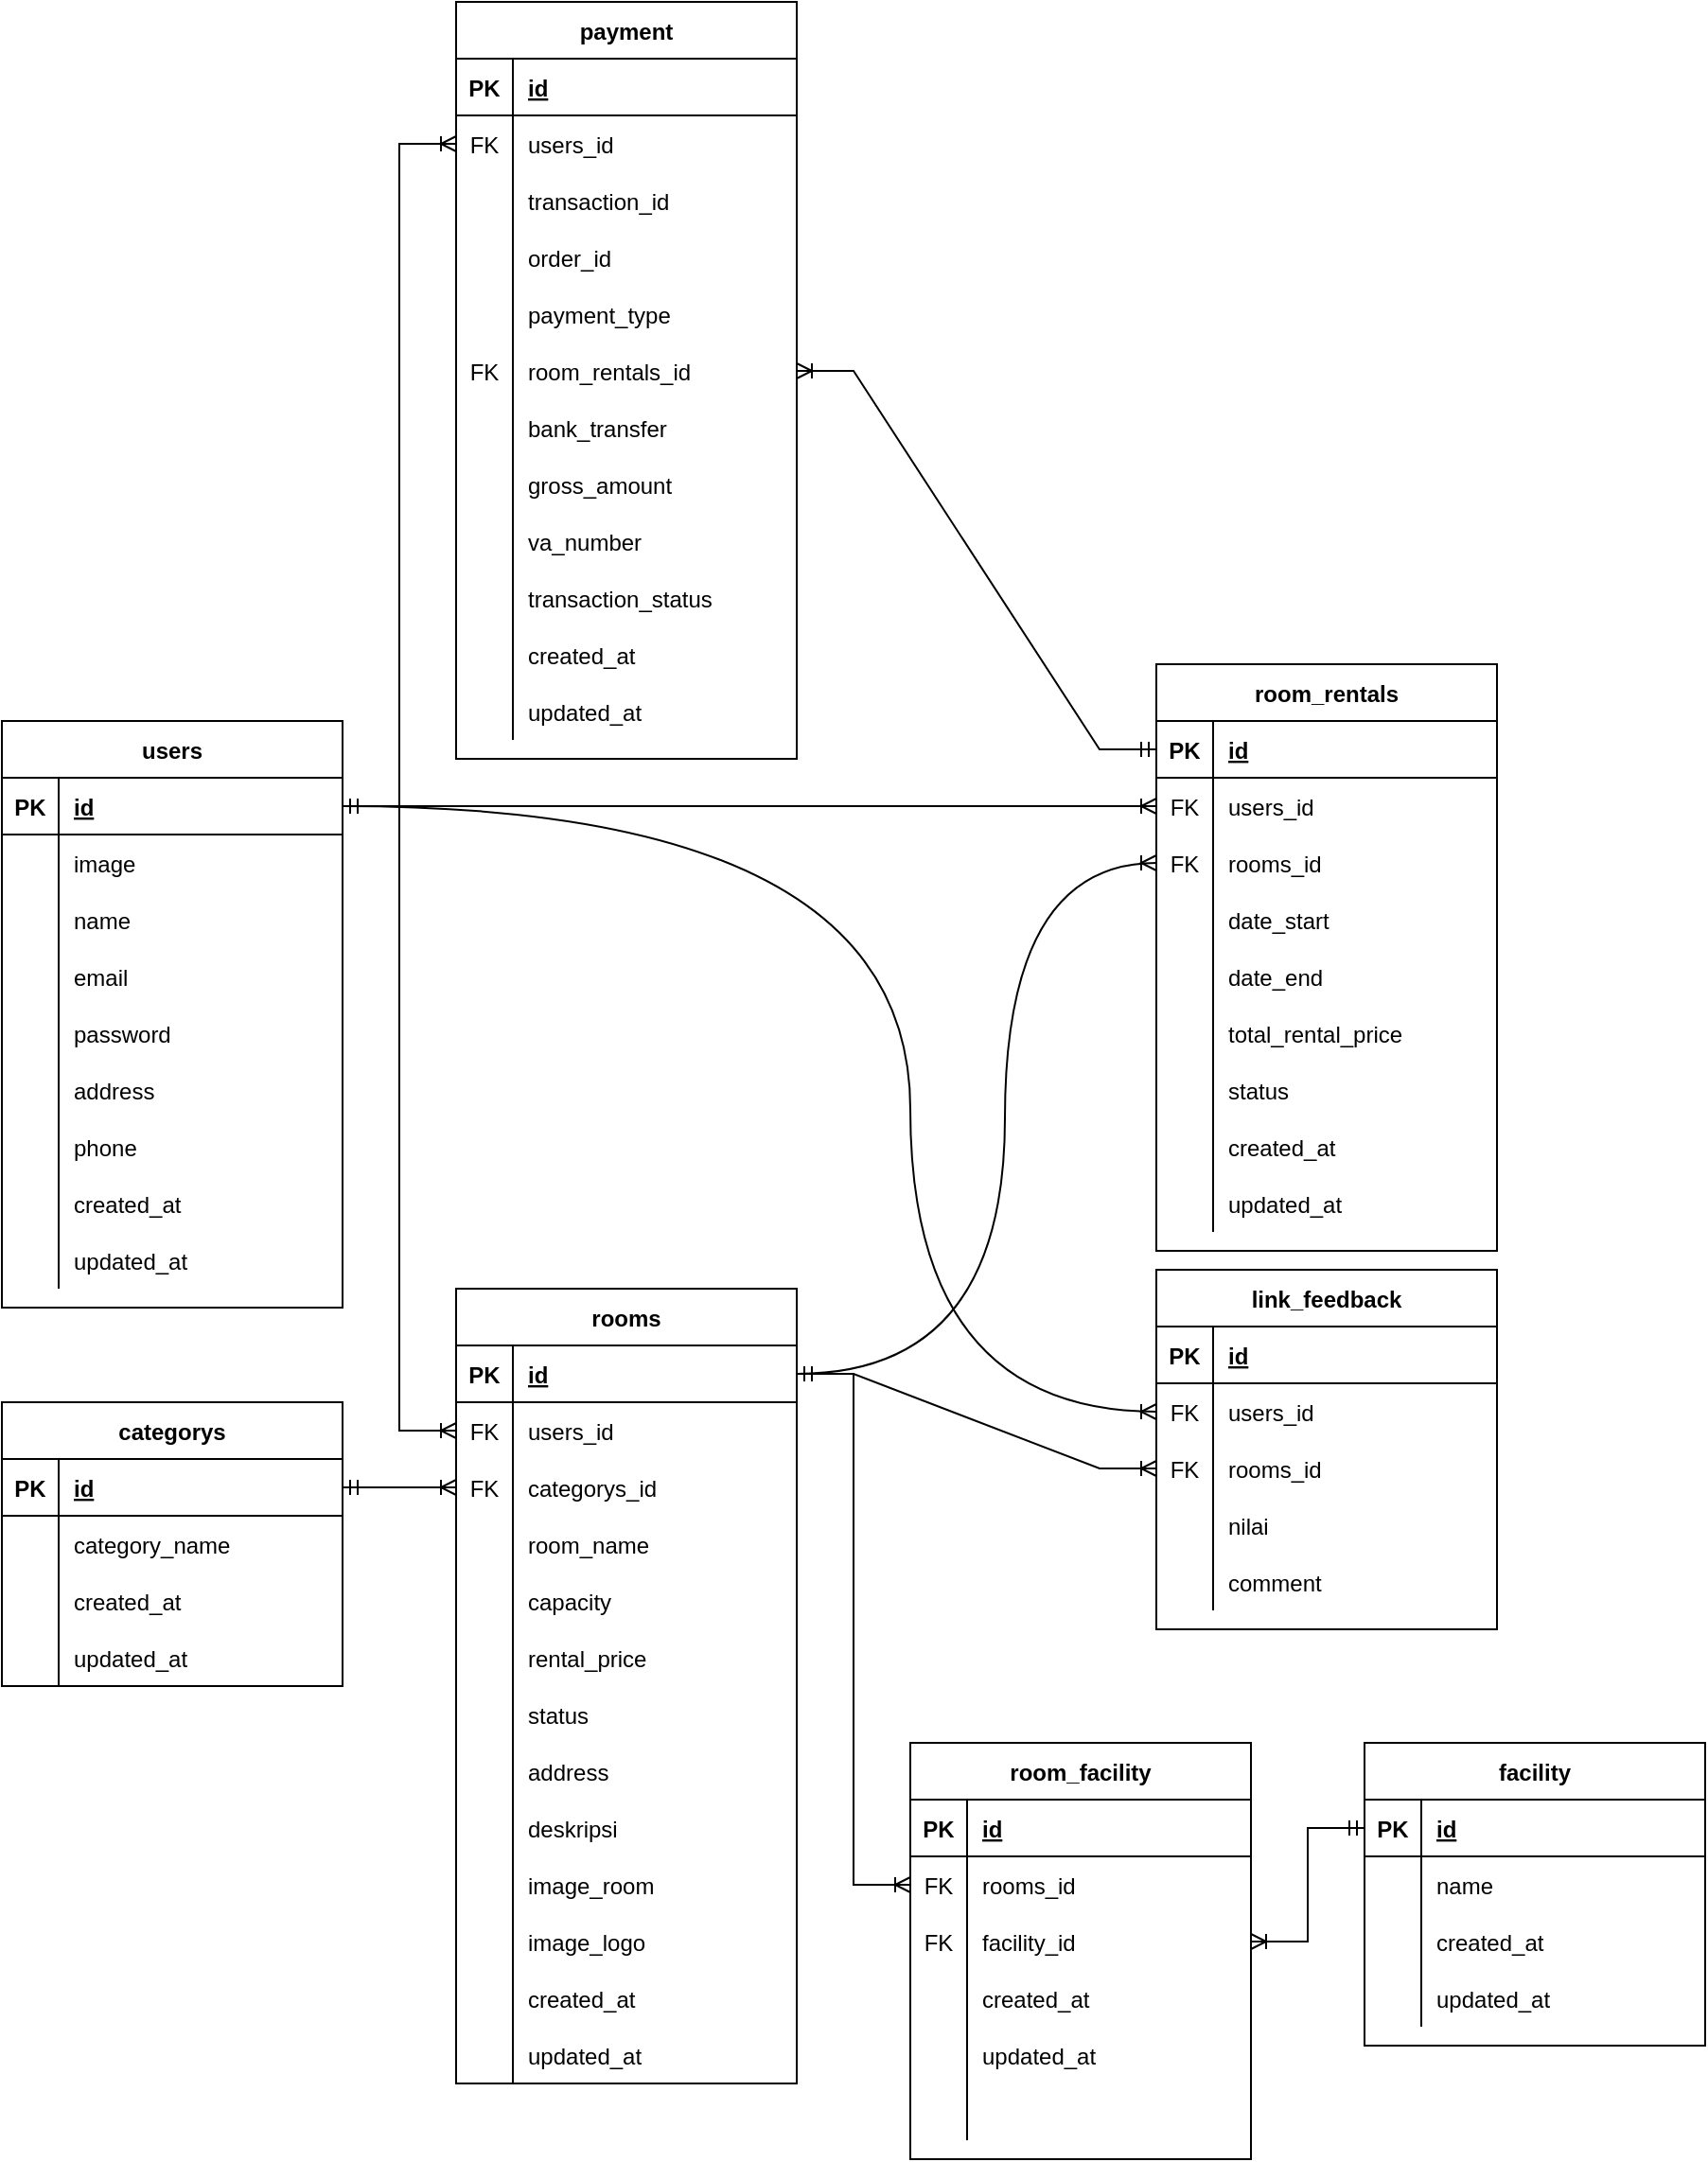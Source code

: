 <mxfile version="20.1.1" type="device"><diagram id="R2lEEEUBdFMjLlhIrx00" name="Page-1"><mxGraphModel dx="1631" dy="419" grid="1" gridSize="10" guides="1" tooltips="1" connect="1" arrows="1" fold="1" page="1" pageScale="1" pageWidth="850" pageHeight="1100" math="0" shadow="0" extFonts="Permanent Marker^https://fonts.googleapis.com/css?family=Permanent+Marker"><root><mxCell id="0"/><mxCell id="1" parent="0"/><mxCell id="yJIs2QFLbCeB-zsRUtax-1" value="users" style="shape=table;startSize=30;container=1;collapsible=1;childLayout=tableLayout;fixedRows=1;rowLines=0;fontStyle=1;align=center;resizeLast=1;" parent="1" vertex="1"><mxGeometry x="-310" y="380" width="180" height="310" as="geometry"/></mxCell><mxCell id="yJIs2QFLbCeB-zsRUtax-2" value="" style="shape=tableRow;horizontal=0;startSize=0;swimlaneHead=0;swimlaneBody=0;fillColor=none;collapsible=0;dropTarget=0;points=[[0,0.5],[1,0.5]];portConstraint=eastwest;top=0;left=0;right=0;bottom=1;" parent="yJIs2QFLbCeB-zsRUtax-1" vertex="1"><mxGeometry y="30" width="180" height="30" as="geometry"/></mxCell><mxCell id="yJIs2QFLbCeB-zsRUtax-3" value="PK" style="shape=partialRectangle;connectable=0;fillColor=none;top=0;left=0;bottom=0;right=0;fontStyle=1;overflow=hidden;" parent="yJIs2QFLbCeB-zsRUtax-2" vertex="1"><mxGeometry width="30" height="30" as="geometry"><mxRectangle width="30" height="30" as="alternateBounds"/></mxGeometry></mxCell><mxCell id="yJIs2QFLbCeB-zsRUtax-4" value="id" style="shape=partialRectangle;connectable=0;fillColor=none;top=0;left=0;bottom=0;right=0;align=left;spacingLeft=6;fontStyle=5;overflow=hidden;" parent="yJIs2QFLbCeB-zsRUtax-2" vertex="1"><mxGeometry x="30" width="150" height="30" as="geometry"><mxRectangle width="150" height="30" as="alternateBounds"/></mxGeometry></mxCell><mxCell id="yJIs2QFLbCeB-zsRUtax-5" value="" style="shape=tableRow;horizontal=0;startSize=0;swimlaneHead=0;swimlaneBody=0;fillColor=none;collapsible=0;dropTarget=0;points=[[0,0.5],[1,0.5]];portConstraint=eastwest;top=0;left=0;right=0;bottom=0;" parent="yJIs2QFLbCeB-zsRUtax-1" vertex="1"><mxGeometry y="60" width="180" height="30" as="geometry"/></mxCell><mxCell id="yJIs2QFLbCeB-zsRUtax-6" value="" style="shape=partialRectangle;connectable=0;fillColor=none;top=0;left=0;bottom=0;right=0;editable=1;overflow=hidden;" parent="yJIs2QFLbCeB-zsRUtax-5" vertex="1"><mxGeometry width="30" height="30" as="geometry"><mxRectangle width="30" height="30" as="alternateBounds"/></mxGeometry></mxCell><mxCell id="yJIs2QFLbCeB-zsRUtax-7" value="image" style="shape=partialRectangle;connectable=0;fillColor=none;top=0;left=0;bottom=0;right=0;align=left;spacingLeft=6;overflow=hidden;" parent="yJIs2QFLbCeB-zsRUtax-5" vertex="1"><mxGeometry x="30" width="150" height="30" as="geometry"><mxRectangle width="150" height="30" as="alternateBounds"/></mxGeometry></mxCell><mxCell id="yJIs2QFLbCeB-zsRUtax-17" value="" style="shape=tableRow;horizontal=0;startSize=0;swimlaneHead=0;swimlaneBody=0;fillColor=none;collapsible=0;dropTarget=0;points=[[0,0.5],[1,0.5]];portConstraint=eastwest;top=0;left=0;right=0;bottom=0;" parent="yJIs2QFLbCeB-zsRUtax-1" vertex="1"><mxGeometry y="90" width="180" height="30" as="geometry"/></mxCell><mxCell id="yJIs2QFLbCeB-zsRUtax-18" value="" style="shape=partialRectangle;connectable=0;fillColor=none;top=0;left=0;bottom=0;right=0;editable=1;overflow=hidden;" parent="yJIs2QFLbCeB-zsRUtax-17" vertex="1"><mxGeometry width="30" height="30" as="geometry"><mxRectangle width="30" height="30" as="alternateBounds"/></mxGeometry></mxCell><mxCell id="yJIs2QFLbCeB-zsRUtax-19" value="name" style="shape=partialRectangle;connectable=0;fillColor=none;top=0;left=0;bottom=0;right=0;align=left;spacingLeft=6;overflow=hidden;" parent="yJIs2QFLbCeB-zsRUtax-17" vertex="1"><mxGeometry x="30" width="150" height="30" as="geometry"><mxRectangle width="150" height="30" as="alternateBounds"/></mxGeometry></mxCell><mxCell id="yJIs2QFLbCeB-zsRUtax-8" value="" style="shape=tableRow;horizontal=0;startSize=0;swimlaneHead=0;swimlaneBody=0;fillColor=none;collapsible=0;dropTarget=0;points=[[0,0.5],[1,0.5]];portConstraint=eastwest;top=0;left=0;right=0;bottom=0;" parent="yJIs2QFLbCeB-zsRUtax-1" vertex="1"><mxGeometry y="120" width="180" height="30" as="geometry"/></mxCell><mxCell id="yJIs2QFLbCeB-zsRUtax-9" value="" style="shape=partialRectangle;connectable=0;fillColor=none;top=0;left=0;bottom=0;right=0;editable=1;overflow=hidden;" parent="yJIs2QFLbCeB-zsRUtax-8" vertex="1"><mxGeometry width="30" height="30" as="geometry"><mxRectangle width="30" height="30" as="alternateBounds"/></mxGeometry></mxCell><mxCell id="yJIs2QFLbCeB-zsRUtax-10" value="email" style="shape=partialRectangle;connectable=0;fillColor=none;top=0;left=0;bottom=0;right=0;align=left;spacingLeft=6;overflow=hidden;" parent="yJIs2QFLbCeB-zsRUtax-8" vertex="1"><mxGeometry x="30" width="150" height="30" as="geometry"><mxRectangle width="150" height="30" as="alternateBounds"/></mxGeometry></mxCell><mxCell id="yJIs2QFLbCeB-zsRUtax-11" value="" style="shape=tableRow;horizontal=0;startSize=0;swimlaneHead=0;swimlaneBody=0;fillColor=none;collapsible=0;dropTarget=0;points=[[0,0.5],[1,0.5]];portConstraint=eastwest;top=0;left=0;right=0;bottom=0;" parent="yJIs2QFLbCeB-zsRUtax-1" vertex="1"><mxGeometry y="150" width="180" height="30" as="geometry"/></mxCell><mxCell id="yJIs2QFLbCeB-zsRUtax-12" value="" style="shape=partialRectangle;connectable=0;fillColor=none;top=0;left=0;bottom=0;right=0;editable=1;overflow=hidden;" parent="yJIs2QFLbCeB-zsRUtax-11" vertex="1"><mxGeometry width="30" height="30" as="geometry"><mxRectangle width="30" height="30" as="alternateBounds"/></mxGeometry></mxCell><mxCell id="yJIs2QFLbCeB-zsRUtax-13" value="password" style="shape=partialRectangle;connectable=0;fillColor=none;top=0;left=0;bottom=0;right=0;align=left;spacingLeft=6;overflow=hidden;" parent="yJIs2QFLbCeB-zsRUtax-11" vertex="1"><mxGeometry x="30" width="150" height="30" as="geometry"><mxRectangle width="150" height="30" as="alternateBounds"/></mxGeometry></mxCell><mxCell id="yJIs2QFLbCeB-zsRUtax-14" value="" style="shape=tableRow;horizontal=0;startSize=0;swimlaneHead=0;swimlaneBody=0;fillColor=none;collapsible=0;dropTarget=0;points=[[0,0.5],[1,0.5]];portConstraint=eastwest;top=0;left=0;right=0;bottom=0;" parent="yJIs2QFLbCeB-zsRUtax-1" vertex="1"><mxGeometry y="180" width="180" height="30" as="geometry"/></mxCell><mxCell id="yJIs2QFLbCeB-zsRUtax-15" value="" style="shape=partialRectangle;connectable=0;fillColor=none;top=0;left=0;bottom=0;right=0;editable=1;overflow=hidden;" parent="yJIs2QFLbCeB-zsRUtax-14" vertex="1"><mxGeometry width="30" height="30" as="geometry"><mxRectangle width="30" height="30" as="alternateBounds"/></mxGeometry></mxCell><mxCell id="yJIs2QFLbCeB-zsRUtax-16" value="address" style="shape=partialRectangle;connectable=0;fillColor=none;top=0;left=0;bottom=0;right=0;align=left;spacingLeft=6;overflow=hidden;" parent="yJIs2QFLbCeB-zsRUtax-14" vertex="1"><mxGeometry x="30" width="150" height="30" as="geometry"><mxRectangle width="150" height="30" as="alternateBounds"/></mxGeometry></mxCell><mxCell id="yJIs2QFLbCeB-zsRUtax-20" value="" style="shape=tableRow;horizontal=0;startSize=0;swimlaneHead=0;swimlaneBody=0;fillColor=none;collapsible=0;dropTarget=0;points=[[0,0.5],[1,0.5]];portConstraint=eastwest;top=0;left=0;right=0;bottom=0;" parent="yJIs2QFLbCeB-zsRUtax-1" vertex="1"><mxGeometry y="210" width="180" height="30" as="geometry"/></mxCell><mxCell id="yJIs2QFLbCeB-zsRUtax-21" value="" style="shape=partialRectangle;connectable=0;fillColor=none;top=0;left=0;bottom=0;right=0;editable=1;overflow=hidden;" parent="yJIs2QFLbCeB-zsRUtax-20" vertex="1"><mxGeometry width="30" height="30" as="geometry"><mxRectangle width="30" height="30" as="alternateBounds"/></mxGeometry></mxCell><mxCell id="yJIs2QFLbCeB-zsRUtax-22" value="phone" style="shape=partialRectangle;connectable=0;fillColor=none;top=0;left=0;bottom=0;right=0;align=left;spacingLeft=6;overflow=hidden;" parent="yJIs2QFLbCeB-zsRUtax-20" vertex="1"><mxGeometry x="30" width="150" height="30" as="geometry"><mxRectangle width="150" height="30" as="alternateBounds"/></mxGeometry></mxCell><mxCell id="yJIs2QFLbCeB-zsRUtax-23" value="" style="shape=tableRow;horizontal=0;startSize=0;swimlaneHead=0;swimlaneBody=0;fillColor=none;collapsible=0;dropTarget=0;points=[[0,0.5],[1,0.5]];portConstraint=eastwest;top=0;left=0;right=0;bottom=0;" parent="yJIs2QFLbCeB-zsRUtax-1" vertex="1"><mxGeometry y="240" width="180" height="30" as="geometry"/></mxCell><mxCell id="yJIs2QFLbCeB-zsRUtax-24" value="" style="shape=partialRectangle;connectable=0;fillColor=none;top=0;left=0;bottom=0;right=0;editable=1;overflow=hidden;" parent="yJIs2QFLbCeB-zsRUtax-23" vertex="1"><mxGeometry width="30" height="30" as="geometry"><mxRectangle width="30" height="30" as="alternateBounds"/></mxGeometry></mxCell><mxCell id="yJIs2QFLbCeB-zsRUtax-25" value="created_at" style="shape=partialRectangle;connectable=0;fillColor=none;top=0;left=0;bottom=0;right=0;align=left;spacingLeft=6;overflow=hidden;" parent="yJIs2QFLbCeB-zsRUtax-23" vertex="1"><mxGeometry x="30" width="150" height="30" as="geometry"><mxRectangle width="150" height="30" as="alternateBounds"/></mxGeometry></mxCell><mxCell id="yJIs2QFLbCeB-zsRUtax-26" value="" style="shape=tableRow;horizontal=0;startSize=0;swimlaneHead=0;swimlaneBody=0;fillColor=none;collapsible=0;dropTarget=0;points=[[0,0.5],[1,0.5]];portConstraint=eastwest;top=0;left=0;right=0;bottom=0;" parent="yJIs2QFLbCeB-zsRUtax-1" vertex="1"><mxGeometry y="270" width="180" height="30" as="geometry"/></mxCell><mxCell id="yJIs2QFLbCeB-zsRUtax-27" value="" style="shape=partialRectangle;connectable=0;fillColor=none;top=0;left=0;bottom=0;right=0;editable=1;overflow=hidden;" parent="yJIs2QFLbCeB-zsRUtax-26" vertex="1"><mxGeometry width="30" height="30" as="geometry"><mxRectangle width="30" height="30" as="alternateBounds"/></mxGeometry></mxCell><mxCell id="yJIs2QFLbCeB-zsRUtax-28" value="updated_at" style="shape=partialRectangle;connectable=0;fillColor=none;top=0;left=0;bottom=0;right=0;align=left;spacingLeft=6;overflow=hidden;" parent="yJIs2QFLbCeB-zsRUtax-26" vertex="1"><mxGeometry x="30" width="150" height="30" as="geometry"><mxRectangle width="150" height="30" as="alternateBounds"/></mxGeometry></mxCell><mxCell id="yJIs2QFLbCeB-zsRUtax-29" value="categorys" style="shape=table;startSize=30;container=1;collapsible=1;childLayout=tableLayout;fixedRows=1;rowLines=0;fontStyle=1;align=center;resizeLast=1;" parent="1" vertex="1"><mxGeometry x="-310" y="740" width="180" height="150" as="geometry"/></mxCell><mxCell id="yJIs2QFLbCeB-zsRUtax-30" value="" style="shape=tableRow;horizontal=0;startSize=0;swimlaneHead=0;swimlaneBody=0;fillColor=none;collapsible=0;dropTarget=0;points=[[0,0.5],[1,0.5]];portConstraint=eastwest;top=0;left=0;right=0;bottom=1;" parent="yJIs2QFLbCeB-zsRUtax-29" vertex="1"><mxGeometry y="30" width="180" height="30" as="geometry"/></mxCell><mxCell id="yJIs2QFLbCeB-zsRUtax-31" value="PK" style="shape=partialRectangle;connectable=0;fillColor=none;top=0;left=0;bottom=0;right=0;fontStyle=1;overflow=hidden;" parent="yJIs2QFLbCeB-zsRUtax-30" vertex="1"><mxGeometry width="30" height="30" as="geometry"><mxRectangle width="30" height="30" as="alternateBounds"/></mxGeometry></mxCell><mxCell id="yJIs2QFLbCeB-zsRUtax-32" value="id" style="shape=partialRectangle;connectable=0;fillColor=none;top=0;left=0;bottom=0;right=0;align=left;spacingLeft=6;fontStyle=5;overflow=hidden;" parent="yJIs2QFLbCeB-zsRUtax-30" vertex="1"><mxGeometry x="30" width="150" height="30" as="geometry"><mxRectangle width="150" height="30" as="alternateBounds"/></mxGeometry></mxCell><mxCell id="yJIs2QFLbCeB-zsRUtax-67" value="" style="shape=tableRow;horizontal=0;startSize=0;swimlaneHead=0;swimlaneBody=0;fillColor=none;collapsible=0;dropTarget=0;points=[[0,0.5],[1,0.5]];portConstraint=eastwest;top=0;left=0;right=0;bottom=0;" parent="yJIs2QFLbCeB-zsRUtax-29" vertex="1"><mxGeometry y="60" width="180" height="30" as="geometry"/></mxCell><mxCell id="yJIs2QFLbCeB-zsRUtax-68" value="" style="shape=partialRectangle;connectable=0;fillColor=none;top=0;left=0;bottom=0;right=0;editable=1;overflow=hidden;" parent="yJIs2QFLbCeB-zsRUtax-67" vertex="1"><mxGeometry width="30" height="30" as="geometry"><mxRectangle width="30" height="30" as="alternateBounds"/></mxGeometry></mxCell><mxCell id="yJIs2QFLbCeB-zsRUtax-69" value="category_name" style="shape=partialRectangle;connectable=0;fillColor=none;top=0;left=0;bottom=0;right=0;align=left;spacingLeft=6;overflow=hidden;" parent="yJIs2QFLbCeB-zsRUtax-67" vertex="1"><mxGeometry x="30" width="150" height="30" as="geometry"><mxRectangle width="150" height="30" as="alternateBounds"/></mxGeometry></mxCell><mxCell id="yJIs2QFLbCeB-zsRUtax-36" value="" style="shape=tableRow;horizontal=0;startSize=0;swimlaneHead=0;swimlaneBody=0;fillColor=none;collapsible=0;dropTarget=0;points=[[0,0.5],[1,0.5]];portConstraint=eastwest;top=0;left=0;right=0;bottom=0;" parent="yJIs2QFLbCeB-zsRUtax-29" vertex="1"><mxGeometry y="90" width="180" height="30" as="geometry"/></mxCell><mxCell id="yJIs2QFLbCeB-zsRUtax-37" value="" style="shape=partialRectangle;connectable=0;fillColor=none;top=0;left=0;bottom=0;right=0;editable=1;overflow=hidden;" parent="yJIs2QFLbCeB-zsRUtax-36" vertex="1"><mxGeometry width="30" height="30" as="geometry"><mxRectangle width="30" height="30" as="alternateBounds"/></mxGeometry></mxCell><mxCell id="yJIs2QFLbCeB-zsRUtax-38" value="created_at" style="shape=partialRectangle;connectable=0;fillColor=none;top=0;left=0;bottom=0;right=0;align=left;spacingLeft=6;overflow=hidden;" parent="yJIs2QFLbCeB-zsRUtax-36" vertex="1"><mxGeometry x="30" width="150" height="30" as="geometry"><mxRectangle width="150" height="30" as="alternateBounds"/></mxGeometry></mxCell><mxCell id="yJIs2QFLbCeB-zsRUtax-39" value="" style="shape=tableRow;horizontal=0;startSize=0;swimlaneHead=0;swimlaneBody=0;fillColor=none;collapsible=0;dropTarget=0;points=[[0,0.5],[1,0.5]];portConstraint=eastwest;top=0;left=0;right=0;bottom=0;" parent="yJIs2QFLbCeB-zsRUtax-29" vertex="1"><mxGeometry y="120" width="180" height="30" as="geometry"/></mxCell><mxCell id="yJIs2QFLbCeB-zsRUtax-40" value="" style="shape=partialRectangle;connectable=0;fillColor=none;top=0;left=0;bottom=0;right=0;editable=1;overflow=hidden;" parent="yJIs2QFLbCeB-zsRUtax-39" vertex="1"><mxGeometry width="30" height="30" as="geometry"><mxRectangle width="30" height="30" as="alternateBounds"/></mxGeometry></mxCell><mxCell id="yJIs2QFLbCeB-zsRUtax-41" value="updated_at" style="shape=partialRectangle;connectable=0;fillColor=none;top=0;left=0;bottom=0;right=0;align=left;spacingLeft=6;overflow=hidden;" parent="yJIs2QFLbCeB-zsRUtax-39" vertex="1"><mxGeometry x="30" width="150" height="30" as="geometry"><mxRectangle width="150" height="30" as="alternateBounds"/></mxGeometry></mxCell><mxCell id="yJIs2QFLbCeB-zsRUtax-70" value="rooms" style="shape=table;startSize=30;container=1;collapsible=1;childLayout=tableLayout;fixedRows=1;rowLines=0;fontStyle=1;align=center;resizeLast=1;" parent="1" vertex="1"><mxGeometry x="-70" y="680" width="180" height="420" as="geometry"/></mxCell><mxCell id="yJIs2QFLbCeB-zsRUtax-71" value="" style="shape=tableRow;horizontal=0;startSize=0;swimlaneHead=0;swimlaneBody=0;fillColor=none;collapsible=0;dropTarget=0;points=[[0,0.5],[1,0.5]];portConstraint=eastwest;top=0;left=0;right=0;bottom=1;" parent="yJIs2QFLbCeB-zsRUtax-70" vertex="1"><mxGeometry y="30" width="180" height="30" as="geometry"/></mxCell><mxCell id="yJIs2QFLbCeB-zsRUtax-72" value="PK" style="shape=partialRectangle;connectable=0;fillColor=none;top=0;left=0;bottom=0;right=0;fontStyle=1;overflow=hidden;" parent="yJIs2QFLbCeB-zsRUtax-71" vertex="1"><mxGeometry width="30" height="30" as="geometry"><mxRectangle width="30" height="30" as="alternateBounds"/></mxGeometry></mxCell><mxCell id="yJIs2QFLbCeB-zsRUtax-73" value="id" style="shape=partialRectangle;connectable=0;fillColor=none;top=0;left=0;bottom=0;right=0;align=left;spacingLeft=6;fontStyle=5;overflow=hidden;" parent="yJIs2QFLbCeB-zsRUtax-71" vertex="1"><mxGeometry x="30" width="150" height="30" as="geometry"><mxRectangle width="150" height="30" as="alternateBounds"/></mxGeometry></mxCell><mxCell id="yJIs2QFLbCeB-zsRUtax-74" value="" style="shape=tableRow;horizontal=0;startSize=0;swimlaneHead=0;swimlaneBody=0;fillColor=none;collapsible=0;dropTarget=0;points=[[0,0.5],[1,0.5]];portConstraint=eastwest;top=0;left=0;right=0;bottom=0;" parent="yJIs2QFLbCeB-zsRUtax-70" vertex="1"><mxGeometry y="60" width="180" height="30" as="geometry"/></mxCell><mxCell id="yJIs2QFLbCeB-zsRUtax-75" value="FK" style="shape=partialRectangle;connectable=0;fillColor=none;top=0;left=0;bottom=0;right=0;editable=1;overflow=hidden;" parent="yJIs2QFLbCeB-zsRUtax-74" vertex="1"><mxGeometry width="30" height="30" as="geometry"><mxRectangle width="30" height="30" as="alternateBounds"/></mxGeometry></mxCell><mxCell id="yJIs2QFLbCeB-zsRUtax-76" value="users_id" style="shape=partialRectangle;connectable=0;fillColor=none;top=0;left=0;bottom=0;right=0;align=left;spacingLeft=6;overflow=hidden;" parent="yJIs2QFLbCeB-zsRUtax-74" vertex="1"><mxGeometry x="30" width="150" height="30" as="geometry"><mxRectangle width="150" height="30" as="alternateBounds"/></mxGeometry></mxCell><mxCell id="yJIs2QFLbCeB-zsRUtax-99" value="" style="shape=tableRow;horizontal=0;startSize=0;swimlaneHead=0;swimlaneBody=0;fillColor=none;collapsible=0;dropTarget=0;points=[[0,0.5],[1,0.5]];portConstraint=eastwest;top=0;left=0;right=0;bottom=0;" parent="yJIs2QFLbCeB-zsRUtax-70" vertex="1"><mxGeometry y="90" width="180" height="30" as="geometry"/></mxCell><mxCell id="yJIs2QFLbCeB-zsRUtax-100" value="FK" style="shape=partialRectangle;connectable=0;fillColor=none;top=0;left=0;bottom=0;right=0;editable=1;overflow=hidden;" parent="yJIs2QFLbCeB-zsRUtax-99" vertex="1"><mxGeometry width="30" height="30" as="geometry"><mxRectangle width="30" height="30" as="alternateBounds"/></mxGeometry></mxCell><mxCell id="yJIs2QFLbCeB-zsRUtax-101" value="categorys_id" style="shape=partialRectangle;connectable=0;fillColor=none;top=0;left=0;bottom=0;right=0;align=left;spacingLeft=6;overflow=hidden;" parent="yJIs2QFLbCeB-zsRUtax-99" vertex="1"><mxGeometry x="30" width="150" height="30" as="geometry"><mxRectangle width="150" height="30" as="alternateBounds"/></mxGeometry></mxCell><mxCell id="yJIs2QFLbCeB-zsRUtax-83" value="" style="shape=tableRow;horizontal=0;startSize=0;swimlaneHead=0;swimlaneBody=0;fillColor=none;collapsible=0;dropTarget=0;points=[[0,0.5],[1,0.5]];portConstraint=eastwest;top=0;left=0;right=0;bottom=0;" parent="yJIs2QFLbCeB-zsRUtax-70" vertex="1"><mxGeometry y="120" width="180" height="30" as="geometry"/></mxCell><mxCell id="yJIs2QFLbCeB-zsRUtax-84" value="" style="shape=partialRectangle;connectable=0;fillColor=none;top=0;left=0;bottom=0;right=0;editable=1;overflow=hidden;" parent="yJIs2QFLbCeB-zsRUtax-83" vertex="1"><mxGeometry width="30" height="30" as="geometry"><mxRectangle width="30" height="30" as="alternateBounds"/></mxGeometry></mxCell><mxCell id="yJIs2QFLbCeB-zsRUtax-85" value="room_name" style="shape=partialRectangle;connectable=0;fillColor=none;top=0;left=0;bottom=0;right=0;align=left;spacingLeft=6;overflow=hidden;" parent="yJIs2QFLbCeB-zsRUtax-83" vertex="1"><mxGeometry x="30" width="150" height="30" as="geometry"><mxRectangle width="150" height="30" as="alternateBounds"/></mxGeometry></mxCell><mxCell id="yJIs2QFLbCeB-zsRUtax-142" value="" style="shape=tableRow;horizontal=0;startSize=0;swimlaneHead=0;swimlaneBody=0;fillColor=none;collapsible=0;dropTarget=0;points=[[0,0.5],[1,0.5]];portConstraint=eastwest;top=0;left=0;right=0;bottom=0;" parent="yJIs2QFLbCeB-zsRUtax-70" vertex="1"><mxGeometry y="150" width="180" height="30" as="geometry"/></mxCell><mxCell id="yJIs2QFLbCeB-zsRUtax-143" value="" style="shape=partialRectangle;connectable=0;fillColor=none;top=0;left=0;bottom=0;right=0;editable=1;overflow=hidden;" parent="yJIs2QFLbCeB-zsRUtax-142" vertex="1"><mxGeometry width="30" height="30" as="geometry"><mxRectangle width="30" height="30" as="alternateBounds"/></mxGeometry></mxCell><mxCell id="yJIs2QFLbCeB-zsRUtax-144" value="capacity" style="shape=partialRectangle;connectable=0;fillColor=none;top=0;left=0;bottom=0;right=0;align=left;spacingLeft=6;overflow=hidden;" parent="yJIs2QFLbCeB-zsRUtax-142" vertex="1"><mxGeometry x="30" width="150" height="30" as="geometry"><mxRectangle width="150" height="30" as="alternateBounds"/></mxGeometry></mxCell><mxCell id="yJIs2QFLbCeB-zsRUtax-139" value="" style="shape=tableRow;horizontal=0;startSize=0;swimlaneHead=0;swimlaneBody=0;fillColor=none;collapsible=0;dropTarget=0;points=[[0,0.5],[1,0.5]];portConstraint=eastwest;top=0;left=0;right=0;bottom=0;" parent="yJIs2QFLbCeB-zsRUtax-70" vertex="1"><mxGeometry y="180" width="180" height="30" as="geometry"/></mxCell><mxCell id="yJIs2QFLbCeB-zsRUtax-140" value="" style="shape=partialRectangle;connectable=0;fillColor=none;top=0;left=0;bottom=0;right=0;editable=1;overflow=hidden;" parent="yJIs2QFLbCeB-zsRUtax-139" vertex="1"><mxGeometry width="30" height="30" as="geometry"><mxRectangle width="30" height="30" as="alternateBounds"/></mxGeometry></mxCell><mxCell id="yJIs2QFLbCeB-zsRUtax-141" value="rental_price" style="shape=partialRectangle;connectable=0;fillColor=none;top=0;left=0;bottom=0;right=0;align=left;spacingLeft=6;overflow=hidden;" parent="yJIs2QFLbCeB-zsRUtax-139" vertex="1"><mxGeometry x="30" width="150" height="30" as="geometry"><mxRectangle width="150" height="30" as="alternateBounds"/></mxGeometry></mxCell><mxCell id="c9oYZKGAsOBCWAnbgVvb-7" value="" style="shape=tableRow;horizontal=0;startSize=0;swimlaneHead=0;swimlaneBody=0;fillColor=none;collapsible=0;dropTarget=0;points=[[0,0.5],[1,0.5]];portConstraint=eastwest;top=0;left=0;right=0;bottom=0;" parent="yJIs2QFLbCeB-zsRUtax-70" vertex="1"><mxGeometry y="210" width="180" height="30" as="geometry"/></mxCell><mxCell id="c9oYZKGAsOBCWAnbgVvb-8" value="" style="shape=partialRectangle;connectable=0;fillColor=none;top=0;left=0;bottom=0;right=0;editable=1;overflow=hidden;" parent="c9oYZKGAsOBCWAnbgVvb-7" vertex="1"><mxGeometry width="30" height="30" as="geometry"><mxRectangle width="30" height="30" as="alternateBounds"/></mxGeometry></mxCell><mxCell id="c9oYZKGAsOBCWAnbgVvb-9" value="status" style="shape=partialRectangle;connectable=0;fillColor=none;top=0;left=0;bottom=0;right=0;align=left;spacingLeft=6;overflow=hidden;" parent="c9oYZKGAsOBCWAnbgVvb-7" vertex="1"><mxGeometry x="30" width="150" height="30" as="geometry"><mxRectangle width="150" height="30" as="alternateBounds"/></mxGeometry></mxCell><mxCell id="FlOdddUk98I-2Lkn-pQT-39" value="" style="shape=tableRow;horizontal=0;startSize=0;swimlaneHead=0;swimlaneBody=0;fillColor=none;collapsible=0;dropTarget=0;points=[[0,0.5],[1,0.5]];portConstraint=eastwest;top=0;left=0;right=0;bottom=0;" vertex="1" parent="yJIs2QFLbCeB-zsRUtax-70"><mxGeometry y="240" width="180" height="30" as="geometry"/></mxCell><mxCell id="FlOdddUk98I-2Lkn-pQT-40" value="" style="shape=partialRectangle;connectable=0;fillColor=none;top=0;left=0;bottom=0;right=0;editable=1;overflow=hidden;" vertex="1" parent="FlOdddUk98I-2Lkn-pQT-39"><mxGeometry width="30" height="30" as="geometry"><mxRectangle width="30" height="30" as="alternateBounds"/></mxGeometry></mxCell><mxCell id="FlOdddUk98I-2Lkn-pQT-41" value="address" style="shape=partialRectangle;connectable=0;fillColor=none;top=0;left=0;bottom=0;right=0;align=left;spacingLeft=6;overflow=hidden;" vertex="1" parent="FlOdddUk98I-2Lkn-pQT-39"><mxGeometry x="30" width="150" height="30" as="geometry"><mxRectangle width="150" height="30" as="alternateBounds"/></mxGeometry></mxCell><mxCell id="c9oYZKGAsOBCWAnbgVvb-10" value="" style="shape=tableRow;horizontal=0;startSize=0;swimlaneHead=0;swimlaneBody=0;fillColor=none;collapsible=0;dropTarget=0;points=[[0,0.5],[1,0.5]];portConstraint=eastwest;top=0;left=0;right=0;bottom=0;" parent="yJIs2QFLbCeB-zsRUtax-70" vertex="1"><mxGeometry y="270" width="180" height="30" as="geometry"/></mxCell><mxCell id="c9oYZKGAsOBCWAnbgVvb-11" value="" style="shape=partialRectangle;connectable=0;fillColor=none;top=0;left=0;bottom=0;right=0;editable=1;overflow=hidden;" parent="c9oYZKGAsOBCWAnbgVvb-10" vertex="1"><mxGeometry width="30" height="30" as="geometry"><mxRectangle width="30" height="30" as="alternateBounds"/></mxGeometry></mxCell><mxCell id="c9oYZKGAsOBCWAnbgVvb-12" value="deskripsi" style="shape=partialRectangle;connectable=0;fillColor=none;top=0;left=0;bottom=0;right=0;align=left;spacingLeft=6;overflow=hidden;" parent="c9oYZKGAsOBCWAnbgVvb-10" vertex="1"><mxGeometry x="30" width="150" height="30" as="geometry"><mxRectangle width="150" height="30" as="alternateBounds"/></mxGeometry></mxCell><mxCell id="c9oYZKGAsOBCWAnbgVvb-22" value="" style="shape=tableRow;horizontal=0;startSize=0;swimlaneHead=0;swimlaneBody=0;fillColor=none;collapsible=0;dropTarget=0;points=[[0,0.5],[1,0.5]];portConstraint=eastwest;top=0;left=0;right=0;bottom=0;" parent="yJIs2QFLbCeB-zsRUtax-70" vertex="1"><mxGeometry y="300" width="180" height="30" as="geometry"/></mxCell><mxCell id="c9oYZKGAsOBCWAnbgVvb-23" value="" style="shape=partialRectangle;connectable=0;fillColor=none;top=0;left=0;bottom=0;right=0;editable=1;overflow=hidden;" parent="c9oYZKGAsOBCWAnbgVvb-22" vertex="1"><mxGeometry width="30" height="30" as="geometry"><mxRectangle width="30" height="30" as="alternateBounds"/></mxGeometry></mxCell><mxCell id="c9oYZKGAsOBCWAnbgVvb-24" value="image_room" style="shape=partialRectangle;connectable=0;fillColor=none;top=0;left=0;bottom=0;right=0;align=left;spacingLeft=6;overflow=hidden;" parent="c9oYZKGAsOBCWAnbgVvb-22" vertex="1"><mxGeometry x="30" width="150" height="30" as="geometry"><mxRectangle width="150" height="30" as="alternateBounds"/></mxGeometry></mxCell><mxCell id="c9oYZKGAsOBCWAnbgVvb-51" value="" style="shape=tableRow;horizontal=0;startSize=0;swimlaneHead=0;swimlaneBody=0;fillColor=none;collapsible=0;dropTarget=0;points=[[0,0.5],[1,0.5]];portConstraint=eastwest;top=0;left=0;right=0;bottom=0;" parent="yJIs2QFLbCeB-zsRUtax-70" vertex="1"><mxGeometry y="330" width="180" height="30" as="geometry"/></mxCell><mxCell id="c9oYZKGAsOBCWAnbgVvb-52" value="" style="shape=partialRectangle;connectable=0;fillColor=none;top=0;left=0;bottom=0;right=0;editable=1;overflow=hidden;" parent="c9oYZKGAsOBCWAnbgVvb-51" vertex="1"><mxGeometry width="30" height="30" as="geometry"><mxRectangle width="30" height="30" as="alternateBounds"/></mxGeometry></mxCell><mxCell id="c9oYZKGAsOBCWAnbgVvb-53" value="image_logo" style="shape=partialRectangle;connectable=0;fillColor=none;top=0;left=0;bottom=0;right=0;align=left;spacingLeft=6;overflow=hidden;" parent="c9oYZKGAsOBCWAnbgVvb-51" vertex="1"><mxGeometry x="30" width="150" height="30" as="geometry"><mxRectangle width="150" height="30" as="alternateBounds"/></mxGeometry></mxCell><mxCell id="yJIs2QFLbCeB-zsRUtax-77" value="" style="shape=tableRow;horizontal=0;startSize=0;swimlaneHead=0;swimlaneBody=0;fillColor=none;collapsible=0;dropTarget=0;points=[[0,0.5],[1,0.5]];portConstraint=eastwest;top=0;left=0;right=0;bottom=0;" parent="yJIs2QFLbCeB-zsRUtax-70" vertex="1"><mxGeometry y="360" width="180" height="30" as="geometry"/></mxCell><mxCell id="yJIs2QFLbCeB-zsRUtax-78" value="" style="shape=partialRectangle;connectable=0;fillColor=none;top=0;left=0;bottom=0;right=0;editable=1;overflow=hidden;" parent="yJIs2QFLbCeB-zsRUtax-77" vertex="1"><mxGeometry width="30" height="30" as="geometry"><mxRectangle width="30" height="30" as="alternateBounds"/></mxGeometry></mxCell><mxCell id="yJIs2QFLbCeB-zsRUtax-79" value="created_at" style="shape=partialRectangle;connectable=0;fillColor=none;top=0;left=0;bottom=0;right=0;align=left;spacingLeft=6;overflow=hidden;" parent="yJIs2QFLbCeB-zsRUtax-77" vertex="1"><mxGeometry x="30" width="150" height="30" as="geometry"><mxRectangle width="150" height="30" as="alternateBounds"/></mxGeometry></mxCell><mxCell id="yJIs2QFLbCeB-zsRUtax-80" value="" style="shape=tableRow;horizontal=0;startSize=0;swimlaneHead=0;swimlaneBody=0;fillColor=none;collapsible=0;dropTarget=0;points=[[0,0.5],[1,0.5]];portConstraint=eastwest;top=0;left=0;right=0;bottom=0;" parent="yJIs2QFLbCeB-zsRUtax-70" vertex="1"><mxGeometry y="390" width="180" height="30" as="geometry"/></mxCell><mxCell id="yJIs2QFLbCeB-zsRUtax-81" value="" style="shape=partialRectangle;connectable=0;fillColor=none;top=0;left=0;bottom=0;right=0;editable=1;overflow=hidden;" parent="yJIs2QFLbCeB-zsRUtax-80" vertex="1"><mxGeometry width="30" height="30" as="geometry"><mxRectangle width="30" height="30" as="alternateBounds"/></mxGeometry></mxCell><mxCell id="yJIs2QFLbCeB-zsRUtax-82" value="updated_at" style="shape=partialRectangle;connectable=0;fillColor=none;top=0;left=0;bottom=0;right=0;align=left;spacingLeft=6;overflow=hidden;" parent="yJIs2QFLbCeB-zsRUtax-80" vertex="1"><mxGeometry x="30" width="150" height="30" as="geometry"><mxRectangle width="150" height="30" as="alternateBounds"/></mxGeometry></mxCell><mxCell id="yJIs2QFLbCeB-zsRUtax-86" value="room_rentals" style="shape=table;startSize=30;container=1;collapsible=1;childLayout=tableLayout;fixedRows=1;rowLines=0;fontStyle=1;align=center;resizeLast=1;" parent="1" vertex="1"><mxGeometry x="300" y="350" width="180" height="310" as="geometry"/></mxCell><mxCell id="yJIs2QFLbCeB-zsRUtax-87" value="" style="shape=tableRow;horizontal=0;startSize=0;swimlaneHead=0;swimlaneBody=0;fillColor=none;collapsible=0;dropTarget=0;points=[[0,0.5],[1,0.5]];portConstraint=eastwest;top=0;left=0;right=0;bottom=1;" parent="yJIs2QFLbCeB-zsRUtax-86" vertex="1"><mxGeometry y="30" width="180" height="30" as="geometry"/></mxCell><mxCell id="yJIs2QFLbCeB-zsRUtax-88" value="PK" style="shape=partialRectangle;connectable=0;fillColor=none;top=0;left=0;bottom=0;right=0;fontStyle=1;overflow=hidden;" parent="yJIs2QFLbCeB-zsRUtax-87" vertex="1"><mxGeometry width="30" height="30" as="geometry"><mxRectangle width="30" height="30" as="alternateBounds"/></mxGeometry></mxCell><mxCell id="yJIs2QFLbCeB-zsRUtax-89" value="id" style="shape=partialRectangle;connectable=0;fillColor=none;top=0;left=0;bottom=0;right=0;align=left;spacingLeft=6;fontStyle=5;overflow=hidden;" parent="yJIs2QFLbCeB-zsRUtax-87" vertex="1"><mxGeometry x="30" width="150" height="30" as="geometry"><mxRectangle width="150" height="30" as="alternateBounds"/></mxGeometry></mxCell><mxCell id="yJIs2QFLbCeB-zsRUtax-90" value="" style="shape=tableRow;horizontal=0;startSize=0;swimlaneHead=0;swimlaneBody=0;fillColor=none;collapsible=0;dropTarget=0;points=[[0,0.5],[1,0.5]];portConstraint=eastwest;top=0;left=0;right=0;bottom=0;" parent="yJIs2QFLbCeB-zsRUtax-86" vertex="1"><mxGeometry y="60" width="180" height="30" as="geometry"/></mxCell><mxCell id="yJIs2QFLbCeB-zsRUtax-91" value="FK" style="shape=partialRectangle;connectable=0;fillColor=none;top=0;left=0;bottom=0;right=0;editable=1;overflow=hidden;" parent="yJIs2QFLbCeB-zsRUtax-90" vertex="1"><mxGeometry width="30" height="30" as="geometry"><mxRectangle width="30" height="30" as="alternateBounds"/></mxGeometry></mxCell><mxCell id="yJIs2QFLbCeB-zsRUtax-92" value="users_id" style="shape=partialRectangle;connectable=0;fillColor=none;top=0;left=0;bottom=0;right=0;align=left;spacingLeft=6;overflow=hidden;" parent="yJIs2QFLbCeB-zsRUtax-90" vertex="1"><mxGeometry x="30" width="150" height="30" as="geometry"><mxRectangle width="150" height="30" as="alternateBounds"/></mxGeometry></mxCell><mxCell id="yJIs2QFLbCeB-zsRUtax-93" value="" style="shape=tableRow;horizontal=0;startSize=0;swimlaneHead=0;swimlaneBody=0;fillColor=none;collapsible=0;dropTarget=0;points=[[0,0.5],[1,0.5]];portConstraint=eastwest;top=0;left=0;right=0;bottom=0;" parent="yJIs2QFLbCeB-zsRUtax-86" vertex="1"><mxGeometry y="90" width="180" height="30" as="geometry"/></mxCell><mxCell id="yJIs2QFLbCeB-zsRUtax-94" value="FK" style="shape=partialRectangle;connectable=0;fillColor=none;top=0;left=0;bottom=0;right=0;editable=1;overflow=hidden;" parent="yJIs2QFLbCeB-zsRUtax-93" vertex="1"><mxGeometry width="30" height="30" as="geometry"><mxRectangle width="30" height="30" as="alternateBounds"/></mxGeometry></mxCell><mxCell id="yJIs2QFLbCeB-zsRUtax-95" value="rooms_id" style="shape=partialRectangle;connectable=0;fillColor=none;top=0;left=0;bottom=0;right=0;align=left;spacingLeft=6;overflow=hidden;" parent="yJIs2QFLbCeB-zsRUtax-93" vertex="1"><mxGeometry x="30" width="150" height="30" as="geometry"><mxRectangle width="150" height="30" as="alternateBounds"/></mxGeometry></mxCell><mxCell id="yJIs2QFLbCeB-zsRUtax-96" value="" style="shape=tableRow;horizontal=0;startSize=0;swimlaneHead=0;swimlaneBody=0;fillColor=none;collapsible=0;dropTarget=0;points=[[0,0.5],[1,0.5]];portConstraint=eastwest;top=0;left=0;right=0;bottom=0;" parent="yJIs2QFLbCeB-zsRUtax-86" vertex="1"><mxGeometry y="120" width="180" height="30" as="geometry"/></mxCell><mxCell id="yJIs2QFLbCeB-zsRUtax-97" value="" style="shape=partialRectangle;connectable=0;fillColor=none;top=0;left=0;bottom=0;right=0;editable=1;overflow=hidden;" parent="yJIs2QFLbCeB-zsRUtax-96" vertex="1"><mxGeometry width="30" height="30" as="geometry"><mxRectangle width="30" height="30" as="alternateBounds"/></mxGeometry></mxCell><mxCell id="yJIs2QFLbCeB-zsRUtax-98" value="date_start" style="shape=partialRectangle;connectable=0;fillColor=none;top=0;left=0;bottom=0;right=0;align=left;spacingLeft=6;overflow=hidden;" parent="yJIs2QFLbCeB-zsRUtax-96" vertex="1"><mxGeometry x="30" width="150" height="30" as="geometry"><mxRectangle width="150" height="30" as="alternateBounds"/></mxGeometry></mxCell><mxCell id="yJIs2QFLbCeB-zsRUtax-102" value="" style="shape=tableRow;horizontal=0;startSize=0;swimlaneHead=0;swimlaneBody=0;fillColor=none;collapsible=0;dropTarget=0;points=[[0,0.5],[1,0.5]];portConstraint=eastwest;top=0;left=0;right=0;bottom=0;" parent="yJIs2QFLbCeB-zsRUtax-86" vertex="1"><mxGeometry y="150" width="180" height="30" as="geometry"/></mxCell><mxCell id="yJIs2QFLbCeB-zsRUtax-103" value="" style="shape=partialRectangle;connectable=0;fillColor=none;top=0;left=0;bottom=0;right=0;editable=1;overflow=hidden;" parent="yJIs2QFLbCeB-zsRUtax-102" vertex="1"><mxGeometry width="30" height="30" as="geometry"><mxRectangle width="30" height="30" as="alternateBounds"/></mxGeometry></mxCell><mxCell id="yJIs2QFLbCeB-zsRUtax-104" value="date_end" style="shape=partialRectangle;connectable=0;fillColor=none;top=0;left=0;bottom=0;right=0;align=left;spacingLeft=6;overflow=hidden;" parent="yJIs2QFLbCeB-zsRUtax-102" vertex="1"><mxGeometry x="30" width="150" height="30" as="geometry"><mxRectangle width="150" height="30" as="alternateBounds"/></mxGeometry></mxCell><mxCell id="yJIs2QFLbCeB-zsRUtax-108" value="" style="shape=tableRow;horizontal=0;startSize=0;swimlaneHead=0;swimlaneBody=0;fillColor=none;collapsible=0;dropTarget=0;points=[[0,0.5],[1,0.5]];portConstraint=eastwest;top=0;left=0;right=0;bottom=0;" parent="yJIs2QFLbCeB-zsRUtax-86" vertex="1"><mxGeometry y="180" width="180" height="30" as="geometry"/></mxCell><mxCell id="yJIs2QFLbCeB-zsRUtax-109" value="" style="shape=partialRectangle;connectable=0;fillColor=none;top=0;left=0;bottom=0;right=0;editable=1;overflow=hidden;" parent="yJIs2QFLbCeB-zsRUtax-108" vertex="1"><mxGeometry width="30" height="30" as="geometry"><mxRectangle width="30" height="30" as="alternateBounds"/></mxGeometry></mxCell><mxCell id="yJIs2QFLbCeB-zsRUtax-110" value="total_rental_price" style="shape=partialRectangle;connectable=0;fillColor=none;top=0;left=0;bottom=0;right=0;align=left;spacingLeft=6;overflow=hidden;" parent="yJIs2QFLbCeB-zsRUtax-108" vertex="1"><mxGeometry x="30" width="150" height="30" as="geometry"><mxRectangle width="150" height="30" as="alternateBounds"/></mxGeometry></mxCell><mxCell id="yJIs2QFLbCeB-zsRUtax-111" value="" style="shape=tableRow;horizontal=0;startSize=0;swimlaneHead=0;swimlaneBody=0;fillColor=none;collapsible=0;dropTarget=0;points=[[0,0.5],[1,0.5]];portConstraint=eastwest;top=0;left=0;right=0;bottom=0;" parent="yJIs2QFLbCeB-zsRUtax-86" vertex="1"><mxGeometry y="210" width="180" height="30" as="geometry"/></mxCell><mxCell id="yJIs2QFLbCeB-zsRUtax-112" value="" style="shape=partialRectangle;connectable=0;fillColor=none;top=0;left=0;bottom=0;right=0;editable=1;overflow=hidden;" parent="yJIs2QFLbCeB-zsRUtax-111" vertex="1"><mxGeometry width="30" height="30" as="geometry"><mxRectangle width="30" height="30" as="alternateBounds"/></mxGeometry></mxCell><mxCell id="yJIs2QFLbCeB-zsRUtax-113" value="status" style="shape=partialRectangle;connectable=0;fillColor=none;top=0;left=0;bottom=0;right=0;align=left;spacingLeft=6;overflow=hidden;" parent="yJIs2QFLbCeB-zsRUtax-111" vertex="1"><mxGeometry x="30" width="150" height="30" as="geometry"><mxRectangle width="150" height="30" as="alternateBounds"/></mxGeometry></mxCell><mxCell id="yJIs2QFLbCeB-zsRUtax-114" value="" style="shape=tableRow;horizontal=0;startSize=0;swimlaneHead=0;swimlaneBody=0;fillColor=none;collapsible=0;dropTarget=0;points=[[0,0.5],[1,0.5]];portConstraint=eastwest;top=0;left=0;right=0;bottom=0;" parent="yJIs2QFLbCeB-zsRUtax-86" vertex="1"><mxGeometry y="240" width="180" height="30" as="geometry"/></mxCell><mxCell id="yJIs2QFLbCeB-zsRUtax-115" value="" style="shape=partialRectangle;connectable=0;fillColor=none;top=0;left=0;bottom=0;right=0;editable=1;overflow=hidden;" parent="yJIs2QFLbCeB-zsRUtax-114" vertex="1"><mxGeometry width="30" height="30" as="geometry"><mxRectangle width="30" height="30" as="alternateBounds"/></mxGeometry></mxCell><mxCell id="yJIs2QFLbCeB-zsRUtax-116" value="created_at" style="shape=partialRectangle;connectable=0;fillColor=none;top=0;left=0;bottom=0;right=0;align=left;spacingLeft=6;overflow=hidden;" parent="yJIs2QFLbCeB-zsRUtax-114" vertex="1"><mxGeometry x="30" width="150" height="30" as="geometry"><mxRectangle width="150" height="30" as="alternateBounds"/></mxGeometry></mxCell><mxCell id="yJIs2QFLbCeB-zsRUtax-117" value="" style="shape=tableRow;horizontal=0;startSize=0;swimlaneHead=0;swimlaneBody=0;fillColor=none;collapsible=0;dropTarget=0;points=[[0,0.5],[1,0.5]];portConstraint=eastwest;top=0;left=0;right=0;bottom=0;" parent="yJIs2QFLbCeB-zsRUtax-86" vertex="1"><mxGeometry y="270" width="180" height="30" as="geometry"/></mxCell><mxCell id="yJIs2QFLbCeB-zsRUtax-118" value="" style="shape=partialRectangle;connectable=0;fillColor=none;top=0;left=0;bottom=0;right=0;editable=1;overflow=hidden;" parent="yJIs2QFLbCeB-zsRUtax-117" vertex="1"><mxGeometry width="30" height="30" as="geometry"><mxRectangle width="30" height="30" as="alternateBounds"/></mxGeometry></mxCell><mxCell id="yJIs2QFLbCeB-zsRUtax-119" value="updated_at" style="shape=partialRectangle;connectable=0;fillColor=none;top=0;left=0;bottom=0;right=0;align=left;spacingLeft=6;overflow=hidden;" parent="yJIs2QFLbCeB-zsRUtax-117" vertex="1"><mxGeometry x="30" width="150" height="30" as="geometry"><mxRectangle width="150" height="30" as="alternateBounds"/></mxGeometry></mxCell><mxCell id="-0jxxtK_T86mf2-X-vZw-1" value="payment" style="shape=table;startSize=30;container=1;collapsible=1;childLayout=tableLayout;fixedRows=1;rowLines=0;fontStyle=1;align=center;resizeLast=1;" parent="1" vertex="1"><mxGeometry x="-70" width="180" height="400" as="geometry"/></mxCell><mxCell id="-0jxxtK_T86mf2-X-vZw-2" value="" style="shape=tableRow;horizontal=0;startSize=0;swimlaneHead=0;swimlaneBody=0;fillColor=none;collapsible=0;dropTarget=0;points=[[0,0.5],[1,0.5]];portConstraint=eastwest;top=0;left=0;right=0;bottom=1;" parent="-0jxxtK_T86mf2-X-vZw-1" vertex="1"><mxGeometry y="30" width="180" height="30" as="geometry"/></mxCell><mxCell id="-0jxxtK_T86mf2-X-vZw-3" value="PK" style="shape=partialRectangle;connectable=0;fillColor=none;top=0;left=0;bottom=0;right=0;fontStyle=1;overflow=hidden;" parent="-0jxxtK_T86mf2-X-vZw-2" vertex="1"><mxGeometry width="30" height="30" as="geometry"><mxRectangle width="30" height="30" as="alternateBounds"/></mxGeometry></mxCell><mxCell id="-0jxxtK_T86mf2-X-vZw-4" value="id" style="shape=partialRectangle;connectable=0;fillColor=none;top=0;left=0;bottom=0;right=0;align=left;spacingLeft=6;fontStyle=5;overflow=hidden;" parent="-0jxxtK_T86mf2-X-vZw-2" vertex="1"><mxGeometry x="30" width="150" height="30" as="geometry"><mxRectangle width="150" height="30" as="alternateBounds"/></mxGeometry></mxCell><mxCell id="-0jxxtK_T86mf2-X-vZw-5" value="" style="shape=tableRow;horizontal=0;startSize=0;swimlaneHead=0;swimlaneBody=0;fillColor=none;collapsible=0;dropTarget=0;points=[[0,0.5],[1,0.5]];portConstraint=eastwest;top=0;left=0;right=0;bottom=0;" parent="-0jxxtK_T86mf2-X-vZw-1" vertex="1"><mxGeometry y="60" width="180" height="30" as="geometry"/></mxCell><mxCell id="-0jxxtK_T86mf2-X-vZw-6" value="FK" style="shape=partialRectangle;connectable=0;fillColor=none;top=0;left=0;bottom=0;right=0;editable=1;overflow=hidden;" parent="-0jxxtK_T86mf2-X-vZw-5" vertex="1"><mxGeometry width="30" height="30" as="geometry"><mxRectangle width="30" height="30" as="alternateBounds"/></mxGeometry></mxCell><mxCell id="-0jxxtK_T86mf2-X-vZw-7" value="users_id" style="shape=partialRectangle;connectable=0;fillColor=none;top=0;left=0;bottom=0;right=0;align=left;spacingLeft=6;overflow=hidden;" parent="-0jxxtK_T86mf2-X-vZw-5" vertex="1"><mxGeometry x="30" width="150" height="30" as="geometry"><mxRectangle width="150" height="30" as="alternateBounds"/></mxGeometry></mxCell><mxCell id="g4vsz8TQaivuTQATppA6-16" value="" style="shape=tableRow;horizontal=0;startSize=0;swimlaneHead=0;swimlaneBody=0;fillColor=none;collapsible=0;dropTarget=0;points=[[0,0.5],[1,0.5]];portConstraint=eastwest;top=0;left=0;right=0;bottom=0;" parent="-0jxxtK_T86mf2-X-vZw-1" vertex="1"><mxGeometry y="90" width="180" height="30" as="geometry"/></mxCell><mxCell id="g4vsz8TQaivuTQATppA6-17" value="" style="shape=partialRectangle;connectable=0;fillColor=none;top=0;left=0;bottom=0;right=0;editable=1;overflow=hidden;" parent="g4vsz8TQaivuTQATppA6-16" vertex="1"><mxGeometry width="30" height="30" as="geometry"><mxRectangle width="30" height="30" as="alternateBounds"/></mxGeometry></mxCell><mxCell id="g4vsz8TQaivuTQATppA6-18" value="transaction_id" style="shape=partialRectangle;connectable=0;fillColor=none;top=0;left=0;bottom=0;right=0;align=left;spacingLeft=6;overflow=hidden;" parent="g4vsz8TQaivuTQATppA6-16" vertex="1"><mxGeometry x="30" width="150" height="30" as="geometry"><mxRectangle width="150" height="30" as="alternateBounds"/></mxGeometry></mxCell><mxCell id="FlOdddUk98I-2Lkn-pQT-1" value="" style="shape=tableRow;horizontal=0;startSize=0;swimlaneHead=0;swimlaneBody=0;fillColor=none;collapsible=0;dropTarget=0;points=[[0,0.5],[1,0.5]];portConstraint=eastwest;top=0;left=0;right=0;bottom=0;" vertex="1" parent="-0jxxtK_T86mf2-X-vZw-1"><mxGeometry y="120" width="180" height="30" as="geometry"/></mxCell><mxCell id="FlOdddUk98I-2Lkn-pQT-2" value="" style="shape=partialRectangle;connectable=0;fillColor=none;top=0;left=0;bottom=0;right=0;editable=1;overflow=hidden;" vertex="1" parent="FlOdddUk98I-2Lkn-pQT-1"><mxGeometry width="30" height="30" as="geometry"><mxRectangle width="30" height="30" as="alternateBounds"/></mxGeometry></mxCell><mxCell id="FlOdddUk98I-2Lkn-pQT-3" value="order_id" style="shape=partialRectangle;connectable=0;fillColor=none;top=0;left=0;bottom=0;right=0;align=left;spacingLeft=6;overflow=hidden;" vertex="1" parent="FlOdddUk98I-2Lkn-pQT-1"><mxGeometry x="30" width="150" height="30" as="geometry"><mxRectangle width="150" height="30" as="alternateBounds"/></mxGeometry></mxCell><mxCell id="jlm-u9gB6rBNRGuPv-um-2" value="" style="shape=tableRow;horizontal=0;startSize=0;swimlaneHead=0;swimlaneBody=0;fillColor=none;collapsible=0;dropTarget=0;points=[[0,0.5],[1,0.5]];portConstraint=eastwest;top=0;left=0;right=0;bottom=0;" parent="-0jxxtK_T86mf2-X-vZw-1" vertex="1"><mxGeometry y="150" width="180" height="30" as="geometry"/></mxCell><mxCell id="jlm-u9gB6rBNRGuPv-um-3" value="" style="shape=partialRectangle;connectable=0;fillColor=none;top=0;left=0;bottom=0;right=0;editable=1;overflow=hidden;" parent="jlm-u9gB6rBNRGuPv-um-2" vertex="1"><mxGeometry width="30" height="30" as="geometry"><mxRectangle width="30" height="30" as="alternateBounds"/></mxGeometry></mxCell><mxCell id="jlm-u9gB6rBNRGuPv-um-4" value="payment_type" style="shape=partialRectangle;connectable=0;fillColor=none;top=0;left=0;bottom=0;right=0;align=left;spacingLeft=6;overflow=hidden;" parent="jlm-u9gB6rBNRGuPv-um-2" vertex="1"><mxGeometry x="30" width="150" height="30" as="geometry"><mxRectangle width="150" height="30" as="alternateBounds"/></mxGeometry></mxCell><mxCell id="-0jxxtK_T86mf2-X-vZw-8" value="" style="shape=tableRow;horizontal=0;startSize=0;swimlaneHead=0;swimlaneBody=0;fillColor=none;collapsible=0;dropTarget=0;points=[[0,0.5],[1,0.5]];portConstraint=eastwest;top=0;left=0;right=0;bottom=0;" parent="-0jxxtK_T86mf2-X-vZw-1" vertex="1"><mxGeometry y="180" width="180" height="30" as="geometry"/></mxCell><mxCell id="-0jxxtK_T86mf2-X-vZw-9" value="FK" style="shape=partialRectangle;connectable=0;fillColor=none;top=0;left=0;bottom=0;right=0;editable=1;overflow=hidden;" parent="-0jxxtK_T86mf2-X-vZw-8" vertex="1"><mxGeometry width="30" height="30" as="geometry"><mxRectangle width="30" height="30" as="alternateBounds"/></mxGeometry></mxCell><mxCell id="-0jxxtK_T86mf2-X-vZw-10" value="room_rentals_id" style="shape=partialRectangle;connectable=0;fillColor=none;top=0;left=0;bottom=0;right=0;align=left;spacingLeft=6;overflow=hidden;" parent="-0jxxtK_T86mf2-X-vZw-8" vertex="1"><mxGeometry x="30" width="150" height="30" as="geometry"><mxRectangle width="150" height="30" as="alternateBounds"/></mxGeometry></mxCell><mxCell id="6hmGH0t-gKACD2y6UQ0--1" value="" style="shape=tableRow;horizontal=0;startSize=0;swimlaneHead=0;swimlaneBody=0;fillColor=none;collapsible=0;dropTarget=0;points=[[0,0.5],[1,0.5]];portConstraint=eastwest;top=0;left=0;right=0;bottom=0;" parent="-0jxxtK_T86mf2-X-vZw-1" vertex="1"><mxGeometry y="210" width="180" height="30" as="geometry"/></mxCell><mxCell id="6hmGH0t-gKACD2y6UQ0--2" value="" style="shape=partialRectangle;connectable=0;fillColor=none;top=0;left=0;bottom=0;right=0;editable=1;overflow=hidden;" parent="6hmGH0t-gKACD2y6UQ0--1" vertex="1"><mxGeometry width="30" height="30" as="geometry"><mxRectangle width="30" height="30" as="alternateBounds"/></mxGeometry></mxCell><mxCell id="6hmGH0t-gKACD2y6UQ0--3" value="bank_transfer" style="shape=partialRectangle;connectable=0;fillColor=none;top=0;left=0;bottom=0;right=0;align=left;spacingLeft=6;overflow=hidden;" parent="6hmGH0t-gKACD2y6UQ0--1" vertex="1"><mxGeometry x="30" width="150" height="30" as="geometry"><mxRectangle width="150" height="30" as="alternateBounds"/></mxGeometry></mxCell><mxCell id="jlm-u9gB6rBNRGuPv-um-5" value="" style="shape=tableRow;horizontal=0;startSize=0;swimlaneHead=0;swimlaneBody=0;fillColor=none;collapsible=0;dropTarget=0;points=[[0,0.5],[1,0.5]];portConstraint=eastwest;top=0;left=0;right=0;bottom=0;" parent="-0jxxtK_T86mf2-X-vZw-1" vertex="1"><mxGeometry y="240" width="180" height="30" as="geometry"/></mxCell><mxCell id="jlm-u9gB6rBNRGuPv-um-6" value="" style="shape=partialRectangle;connectable=0;fillColor=none;top=0;left=0;bottom=0;right=0;editable=1;overflow=hidden;" parent="jlm-u9gB6rBNRGuPv-um-5" vertex="1"><mxGeometry width="30" height="30" as="geometry"><mxRectangle width="30" height="30" as="alternateBounds"/></mxGeometry></mxCell><mxCell id="jlm-u9gB6rBNRGuPv-um-7" value="gross_amount" style="shape=partialRectangle;connectable=0;fillColor=none;top=0;left=0;bottom=0;right=0;align=left;spacingLeft=6;overflow=hidden;" parent="jlm-u9gB6rBNRGuPv-um-5" vertex="1"><mxGeometry x="30" width="150" height="30" as="geometry"><mxRectangle width="150" height="30" as="alternateBounds"/></mxGeometry></mxCell><mxCell id="FlOdddUk98I-2Lkn-pQT-21" value="" style="shape=tableRow;horizontal=0;startSize=0;swimlaneHead=0;swimlaneBody=0;fillColor=none;collapsible=0;dropTarget=0;points=[[0,0.5],[1,0.5]];portConstraint=eastwest;top=0;left=0;right=0;bottom=0;" vertex="1" parent="-0jxxtK_T86mf2-X-vZw-1"><mxGeometry y="270" width="180" height="30" as="geometry"/></mxCell><mxCell id="FlOdddUk98I-2Lkn-pQT-22" value="" style="shape=partialRectangle;connectable=0;fillColor=none;top=0;left=0;bottom=0;right=0;editable=1;overflow=hidden;" vertex="1" parent="FlOdddUk98I-2Lkn-pQT-21"><mxGeometry width="30" height="30" as="geometry"><mxRectangle width="30" height="30" as="alternateBounds"/></mxGeometry></mxCell><mxCell id="FlOdddUk98I-2Lkn-pQT-23" value="va_number" style="shape=partialRectangle;connectable=0;fillColor=none;top=0;left=0;bottom=0;right=0;align=left;spacingLeft=6;overflow=hidden;" vertex="1" parent="FlOdddUk98I-2Lkn-pQT-21"><mxGeometry x="30" width="150" height="30" as="geometry"><mxRectangle width="150" height="30" as="alternateBounds"/></mxGeometry></mxCell><mxCell id="g4vsz8TQaivuTQATppA6-13" value="" style="shape=tableRow;horizontal=0;startSize=0;swimlaneHead=0;swimlaneBody=0;fillColor=none;collapsible=0;dropTarget=0;points=[[0,0.5],[1,0.5]];portConstraint=eastwest;top=0;left=0;right=0;bottom=0;" parent="-0jxxtK_T86mf2-X-vZw-1" vertex="1"><mxGeometry y="300" width="180" height="30" as="geometry"/></mxCell><mxCell id="g4vsz8TQaivuTQATppA6-14" value="" style="shape=partialRectangle;connectable=0;fillColor=none;top=0;left=0;bottom=0;right=0;editable=1;overflow=hidden;" parent="g4vsz8TQaivuTQATppA6-13" vertex="1"><mxGeometry width="30" height="30" as="geometry"><mxRectangle width="30" height="30" as="alternateBounds"/></mxGeometry></mxCell><mxCell id="g4vsz8TQaivuTQATppA6-15" value="transaction_status" style="shape=partialRectangle;connectable=0;fillColor=none;top=0;left=0;bottom=0;right=0;align=left;spacingLeft=6;overflow=hidden;" parent="g4vsz8TQaivuTQATppA6-13" vertex="1"><mxGeometry x="30" width="150" height="30" as="geometry"><mxRectangle width="150" height="30" as="alternateBounds"/></mxGeometry></mxCell><mxCell id="-0jxxtK_T86mf2-X-vZw-11" value="" style="shape=tableRow;horizontal=0;startSize=0;swimlaneHead=0;swimlaneBody=0;fillColor=none;collapsible=0;dropTarget=0;points=[[0,0.5],[1,0.5]];portConstraint=eastwest;top=0;left=0;right=0;bottom=0;" parent="-0jxxtK_T86mf2-X-vZw-1" vertex="1"><mxGeometry y="330" width="180" height="30" as="geometry"/></mxCell><mxCell id="-0jxxtK_T86mf2-X-vZw-12" value="" style="shape=partialRectangle;connectable=0;fillColor=none;top=0;left=0;bottom=0;right=0;editable=1;overflow=hidden;" parent="-0jxxtK_T86mf2-X-vZw-11" vertex="1"><mxGeometry width="30" height="30" as="geometry"><mxRectangle width="30" height="30" as="alternateBounds"/></mxGeometry></mxCell><mxCell id="-0jxxtK_T86mf2-X-vZw-13" value="created_at" style="shape=partialRectangle;connectable=0;fillColor=none;top=0;left=0;bottom=0;right=0;align=left;spacingLeft=6;overflow=hidden;" parent="-0jxxtK_T86mf2-X-vZw-11" vertex="1"><mxGeometry x="30" width="150" height="30" as="geometry"><mxRectangle width="150" height="30" as="alternateBounds"/></mxGeometry></mxCell><mxCell id="-0jxxtK_T86mf2-X-vZw-14" value="" style="shape=tableRow;horizontal=0;startSize=0;swimlaneHead=0;swimlaneBody=0;fillColor=none;collapsible=0;dropTarget=0;points=[[0,0.5],[1,0.5]];portConstraint=eastwest;top=0;left=0;right=0;bottom=0;" parent="-0jxxtK_T86mf2-X-vZw-1" vertex="1"><mxGeometry y="360" width="180" height="30" as="geometry"/></mxCell><mxCell id="-0jxxtK_T86mf2-X-vZw-15" value="" style="shape=partialRectangle;connectable=0;fillColor=none;top=0;left=0;bottom=0;right=0;editable=1;overflow=hidden;" parent="-0jxxtK_T86mf2-X-vZw-14" vertex="1"><mxGeometry width="30" height="30" as="geometry"><mxRectangle width="30" height="30" as="alternateBounds"/></mxGeometry></mxCell><mxCell id="-0jxxtK_T86mf2-X-vZw-16" value="updated_at" style="shape=partialRectangle;connectable=0;fillColor=none;top=0;left=0;bottom=0;right=0;align=left;spacingLeft=6;overflow=hidden;" parent="-0jxxtK_T86mf2-X-vZw-14" vertex="1"><mxGeometry x="30" width="150" height="30" as="geometry"><mxRectangle width="150" height="30" as="alternateBounds"/></mxGeometry></mxCell><mxCell id="c9oYZKGAsOBCWAnbgVvb-25" value="facility" style="shape=table;startSize=30;container=1;collapsible=1;childLayout=tableLayout;fixedRows=1;rowLines=0;fontStyle=1;align=center;resizeLast=1;" parent="1" vertex="1"><mxGeometry x="410" y="920" width="180" height="160" as="geometry"/></mxCell><mxCell id="c9oYZKGAsOBCWAnbgVvb-26" value="" style="shape=tableRow;horizontal=0;startSize=0;swimlaneHead=0;swimlaneBody=0;fillColor=none;collapsible=0;dropTarget=0;points=[[0,0.5],[1,0.5]];portConstraint=eastwest;top=0;left=0;right=0;bottom=1;" parent="c9oYZKGAsOBCWAnbgVvb-25" vertex="1"><mxGeometry y="30" width="180" height="30" as="geometry"/></mxCell><mxCell id="c9oYZKGAsOBCWAnbgVvb-27" value="PK" style="shape=partialRectangle;connectable=0;fillColor=none;top=0;left=0;bottom=0;right=0;fontStyle=1;overflow=hidden;" parent="c9oYZKGAsOBCWAnbgVvb-26" vertex="1"><mxGeometry width="30" height="30" as="geometry"><mxRectangle width="30" height="30" as="alternateBounds"/></mxGeometry></mxCell><mxCell id="c9oYZKGAsOBCWAnbgVvb-28" value="id" style="shape=partialRectangle;connectable=0;fillColor=none;top=0;left=0;bottom=0;right=0;align=left;spacingLeft=6;fontStyle=5;overflow=hidden;" parent="c9oYZKGAsOBCWAnbgVvb-26" vertex="1"><mxGeometry x="30" width="150" height="30" as="geometry"><mxRectangle width="150" height="30" as="alternateBounds"/></mxGeometry></mxCell><mxCell id="c9oYZKGAsOBCWAnbgVvb-29" value="" style="shape=tableRow;horizontal=0;startSize=0;swimlaneHead=0;swimlaneBody=0;fillColor=none;collapsible=0;dropTarget=0;points=[[0,0.5],[1,0.5]];portConstraint=eastwest;top=0;left=0;right=0;bottom=0;" parent="c9oYZKGAsOBCWAnbgVvb-25" vertex="1"><mxGeometry y="60" width="180" height="30" as="geometry"/></mxCell><mxCell id="c9oYZKGAsOBCWAnbgVvb-30" value="" style="shape=partialRectangle;connectable=0;fillColor=none;top=0;left=0;bottom=0;right=0;editable=1;overflow=hidden;" parent="c9oYZKGAsOBCWAnbgVvb-29" vertex="1"><mxGeometry width="30" height="30" as="geometry"><mxRectangle width="30" height="30" as="alternateBounds"/></mxGeometry></mxCell><mxCell id="c9oYZKGAsOBCWAnbgVvb-31" value="name" style="shape=partialRectangle;connectable=0;fillColor=none;top=0;left=0;bottom=0;right=0;align=left;spacingLeft=6;overflow=hidden;" parent="c9oYZKGAsOBCWAnbgVvb-29" vertex="1"><mxGeometry x="30" width="150" height="30" as="geometry"><mxRectangle width="150" height="30" as="alternateBounds"/></mxGeometry></mxCell><mxCell id="c9oYZKGAsOBCWAnbgVvb-32" value="" style="shape=tableRow;horizontal=0;startSize=0;swimlaneHead=0;swimlaneBody=0;fillColor=none;collapsible=0;dropTarget=0;points=[[0,0.5],[1,0.5]];portConstraint=eastwest;top=0;left=0;right=0;bottom=0;" parent="c9oYZKGAsOBCWAnbgVvb-25" vertex="1"><mxGeometry y="90" width="180" height="30" as="geometry"/></mxCell><mxCell id="c9oYZKGAsOBCWAnbgVvb-33" value="" style="shape=partialRectangle;connectable=0;fillColor=none;top=0;left=0;bottom=0;right=0;editable=1;overflow=hidden;" parent="c9oYZKGAsOBCWAnbgVvb-32" vertex="1"><mxGeometry width="30" height="30" as="geometry"><mxRectangle width="30" height="30" as="alternateBounds"/></mxGeometry></mxCell><mxCell id="c9oYZKGAsOBCWAnbgVvb-34" value="created_at" style="shape=partialRectangle;connectable=0;fillColor=none;top=0;left=0;bottom=0;right=0;align=left;spacingLeft=6;overflow=hidden;" parent="c9oYZKGAsOBCWAnbgVvb-32" vertex="1"><mxGeometry x="30" width="150" height="30" as="geometry"><mxRectangle width="150" height="30" as="alternateBounds"/></mxGeometry></mxCell><mxCell id="c9oYZKGAsOBCWAnbgVvb-35" value="" style="shape=tableRow;horizontal=0;startSize=0;swimlaneHead=0;swimlaneBody=0;fillColor=none;collapsible=0;dropTarget=0;points=[[0,0.5],[1,0.5]];portConstraint=eastwest;top=0;left=0;right=0;bottom=0;" parent="c9oYZKGAsOBCWAnbgVvb-25" vertex="1"><mxGeometry y="120" width="180" height="30" as="geometry"/></mxCell><mxCell id="c9oYZKGAsOBCWAnbgVvb-36" value="" style="shape=partialRectangle;connectable=0;fillColor=none;top=0;left=0;bottom=0;right=0;editable=1;overflow=hidden;" parent="c9oYZKGAsOBCWAnbgVvb-35" vertex="1"><mxGeometry width="30" height="30" as="geometry"><mxRectangle width="30" height="30" as="alternateBounds"/></mxGeometry></mxCell><mxCell id="c9oYZKGAsOBCWAnbgVvb-37" value="updated_at" style="shape=partialRectangle;connectable=0;fillColor=none;top=0;left=0;bottom=0;right=0;align=left;spacingLeft=6;overflow=hidden;" parent="c9oYZKGAsOBCWAnbgVvb-35" vertex="1"><mxGeometry x="30" width="150" height="30" as="geometry"><mxRectangle width="150" height="30" as="alternateBounds"/></mxGeometry></mxCell><mxCell id="jlm-u9gB6rBNRGuPv-um-8" value="link_feedback" style="shape=table;startSize=30;container=1;collapsible=1;childLayout=tableLayout;fixedRows=1;rowLines=0;fontStyle=1;align=center;resizeLast=1;" parent="1" vertex="1"><mxGeometry x="300" y="670" width="180" height="190" as="geometry"/></mxCell><mxCell id="jlm-u9gB6rBNRGuPv-um-9" value="" style="shape=tableRow;horizontal=0;startSize=0;swimlaneHead=0;swimlaneBody=0;fillColor=none;collapsible=0;dropTarget=0;points=[[0,0.5],[1,0.5]];portConstraint=eastwest;top=0;left=0;right=0;bottom=1;" parent="jlm-u9gB6rBNRGuPv-um-8" vertex="1"><mxGeometry y="30" width="180" height="30" as="geometry"/></mxCell><mxCell id="jlm-u9gB6rBNRGuPv-um-10" value="PK" style="shape=partialRectangle;connectable=0;fillColor=none;top=0;left=0;bottom=0;right=0;fontStyle=1;overflow=hidden;" parent="jlm-u9gB6rBNRGuPv-um-9" vertex="1"><mxGeometry width="30" height="30" as="geometry"><mxRectangle width="30" height="30" as="alternateBounds"/></mxGeometry></mxCell><mxCell id="jlm-u9gB6rBNRGuPv-um-11" value="id" style="shape=partialRectangle;connectable=0;fillColor=none;top=0;left=0;bottom=0;right=0;align=left;spacingLeft=6;fontStyle=5;overflow=hidden;" parent="jlm-u9gB6rBNRGuPv-um-9" vertex="1"><mxGeometry x="30" width="150" height="30" as="geometry"><mxRectangle width="150" height="30" as="alternateBounds"/></mxGeometry></mxCell><mxCell id="jlm-u9gB6rBNRGuPv-um-12" value="" style="shape=tableRow;horizontal=0;startSize=0;swimlaneHead=0;swimlaneBody=0;fillColor=none;collapsible=0;dropTarget=0;points=[[0,0.5],[1,0.5]];portConstraint=eastwest;top=0;left=0;right=0;bottom=0;" parent="jlm-u9gB6rBNRGuPv-um-8" vertex="1"><mxGeometry y="60" width="180" height="30" as="geometry"/></mxCell><mxCell id="jlm-u9gB6rBNRGuPv-um-13" value="FK" style="shape=partialRectangle;connectable=0;fillColor=none;top=0;left=0;bottom=0;right=0;editable=1;overflow=hidden;" parent="jlm-u9gB6rBNRGuPv-um-12" vertex="1"><mxGeometry width="30" height="30" as="geometry"><mxRectangle width="30" height="30" as="alternateBounds"/></mxGeometry></mxCell><mxCell id="jlm-u9gB6rBNRGuPv-um-14" value="users_id" style="shape=partialRectangle;connectable=0;fillColor=none;top=0;left=0;bottom=0;right=0;align=left;spacingLeft=6;overflow=hidden;" parent="jlm-u9gB6rBNRGuPv-um-12" vertex="1"><mxGeometry x="30" width="150" height="30" as="geometry"><mxRectangle width="150" height="30" as="alternateBounds"/></mxGeometry></mxCell><mxCell id="jlm-u9gB6rBNRGuPv-um-15" value="" style="shape=tableRow;horizontal=0;startSize=0;swimlaneHead=0;swimlaneBody=0;fillColor=none;collapsible=0;dropTarget=0;points=[[0,0.5],[1,0.5]];portConstraint=eastwest;top=0;left=0;right=0;bottom=0;" parent="jlm-u9gB6rBNRGuPv-um-8" vertex="1"><mxGeometry y="90" width="180" height="30" as="geometry"/></mxCell><mxCell id="jlm-u9gB6rBNRGuPv-um-16" value="FK" style="shape=partialRectangle;connectable=0;fillColor=none;top=0;left=0;bottom=0;right=0;editable=1;overflow=hidden;" parent="jlm-u9gB6rBNRGuPv-um-15" vertex="1"><mxGeometry width="30" height="30" as="geometry"><mxRectangle width="30" height="30" as="alternateBounds"/></mxGeometry></mxCell><mxCell id="jlm-u9gB6rBNRGuPv-um-17" value="rooms_id" style="shape=partialRectangle;connectable=0;fillColor=none;top=0;left=0;bottom=0;right=0;align=left;spacingLeft=6;overflow=hidden;" parent="jlm-u9gB6rBNRGuPv-um-15" vertex="1"><mxGeometry x="30" width="150" height="30" as="geometry"><mxRectangle width="150" height="30" as="alternateBounds"/></mxGeometry></mxCell><mxCell id="jlm-u9gB6rBNRGuPv-um-18" value="" style="shape=tableRow;horizontal=0;startSize=0;swimlaneHead=0;swimlaneBody=0;fillColor=none;collapsible=0;dropTarget=0;points=[[0,0.5],[1,0.5]];portConstraint=eastwest;top=0;left=0;right=0;bottom=0;" parent="jlm-u9gB6rBNRGuPv-um-8" vertex="1"><mxGeometry y="120" width="180" height="30" as="geometry"/></mxCell><mxCell id="jlm-u9gB6rBNRGuPv-um-19" value="" style="shape=partialRectangle;connectable=0;fillColor=none;top=0;left=0;bottom=0;right=0;editable=1;overflow=hidden;" parent="jlm-u9gB6rBNRGuPv-um-18" vertex="1"><mxGeometry width="30" height="30" as="geometry"><mxRectangle width="30" height="30" as="alternateBounds"/></mxGeometry></mxCell><mxCell id="jlm-u9gB6rBNRGuPv-um-20" value="nilai" style="shape=partialRectangle;connectable=0;fillColor=none;top=0;left=0;bottom=0;right=0;align=left;spacingLeft=6;overflow=hidden;" parent="jlm-u9gB6rBNRGuPv-um-18" vertex="1"><mxGeometry x="30" width="150" height="30" as="geometry"><mxRectangle width="150" height="30" as="alternateBounds"/></mxGeometry></mxCell><mxCell id="jlm-u9gB6rBNRGuPv-um-22" value="" style="shape=tableRow;horizontal=0;startSize=0;swimlaneHead=0;swimlaneBody=0;fillColor=none;collapsible=0;dropTarget=0;points=[[0,0.5],[1,0.5]];portConstraint=eastwest;top=0;left=0;right=0;bottom=0;" parent="jlm-u9gB6rBNRGuPv-um-8" vertex="1"><mxGeometry y="150" width="180" height="30" as="geometry"/></mxCell><mxCell id="jlm-u9gB6rBNRGuPv-um-23" value="" style="shape=partialRectangle;connectable=0;fillColor=none;top=0;left=0;bottom=0;right=0;editable=1;overflow=hidden;" parent="jlm-u9gB6rBNRGuPv-um-22" vertex="1"><mxGeometry width="30" height="30" as="geometry"><mxRectangle width="30" height="30" as="alternateBounds"/></mxGeometry></mxCell><mxCell id="jlm-u9gB6rBNRGuPv-um-24" value="comment" style="shape=partialRectangle;connectable=0;fillColor=none;top=0;left=0;bottom=0;right=0;align=left;spacingLeft=6;overflow=hidden;" parent="jlm-u9gB6rBNRGuPv-um-22" vertex="1"><mxGeometry x="30" width="150" height="30" as="geometry"><mxRectangle width="150" height="30" as="alternateBounds"/></mxGeometry></mxCell><mxCell id="8Wg_XmnkXH3VVEmpstoN-17" value="room_facility" style="shape=table;startSize=30;container=1;collapsible=1;childLayout=tableLayout;fixedRows=1;rowLines=0;fontStyle=1;align=center;resizeLast=1;" parent="1" vertex="1"><mxGeometry x="170" y="920" width="180" height="220" as="geometry"/></mxCell><mxCell id="8Wg_XmnkXH3VVEmpstoN-18" value="" style="shape=tableRow;horizontal=0;startSize=0;swimlaneHead=0;swimlaneBody=0;fillColor=none;collapsible=0;dropTarget=0;points=[[0,0.5],[1,0.5]];portConstraint=eastwest;top=0;left=0;right=0;bottom=1;" parent="8Wg_XmnkXH3VVEmpstoN-17" vertex="1"><mxGeometry y="30" width="180" height="30" as="geometry"/></mxCell><mxCell id="8Wg_XmnkXH3VVEmpstoN-19" value="PK" style="shape=partialRectangle;connectable=0;fillColor=none;top=0;left=0;bottom=0;right=0;fontStyle=1;overflow=hidden;" parent="8Wg_XmnkXH3VVEmpstoN-18" vertex="1"><mxGeometry width="30" height="30" as="geometry"><mxRectangle width="30" height="30" as="alternateBounds"/></mxGeometry></mxCell><mxCell id="8Wg_XmnkXH3VVEmpstoN-20" value="id" style="shape=partialRectangle;connectable=0;fillColor=none;top=0;left=0;bottom=0;right=0;align=left;spacingLeft=6;fontStyle=5;overflow=hidden;" parent="8Wg_XmnkXH3VVEmpstoN-18" vertex="1"><mxGeometry x="30" width="150" height="30" as="geometry"><mxRectangle width="150" height="30" as="alternateBounds"/></mxGeometry></mxCell><mxCell id="8Wg_XmnkXH3VVEmpstoN-21" value="" style="shape=tableRow;horizontal=0;startSize=0;swimlaneHead=0;swimlaneBody=0;fillColor=none;collapsible=0;dropTarget=0;points=[[0,0.5],[1,0.5]];portConstraint=eastwest;top=0;left=0;right=0;bottom=0;" parent="8Wg_XmnkXH3VVEmpstoN-17" vertex="1"><mxGeometry y="60" width="180" height="30" as="geometry"/></mxCell><mxCell id="8Wg_XmnkXH3VVEmpstoN-22" value="FK" style="shape=partialRectangle;connectable=0;fillColor=none;top=0;left=0;bottom=0;right=0;editable=1;overflow=hidden;" parent="8Wg_XmnkXH3VVEmpstoN-21" vertex="1"><mxGeometry width="30" height="30" as="geometry"><mxRectangle width="30" height="30" as="alternateBounds"/></mxGeometry></mxCell><mxCell id="8Wg_XmnkXH3VVEmpstoN-23" value="rooms_id" style="shape=partialRectangle;connectable=0;fillColor=none;top=0;left=0;bottom=0;right=0;align=left;spacingLeft=6;overflow=hidden;" parent="8Wg_XmnkXH3VVEmpstoN-21" vertex="1"><mxGeometry x="30" width="150" height="30" as="geometry"><mxRectangle width="150" height="30" as="alternateBounds"/></mxGeometry></mxCell><mxCell id="8Wg_XmnkXH3VVEmpstoN-24" value="" style="shape=tableRow;horizontal=0;startSize=0;swimlaneHead=0;swimlaneBody=0;fillColor=none;collapsible=0;dropTarget=0;points=[[0,0.5],[1,0.5]];portConstraint=eastwest;top=0;left=0;right=0;bottom=0;" parent="8Wg_XmnkXH3VVEmpstoN-17" vertex="1"><mxGeometry y="90" width="180" height="30" as="geometry"/></mxCell><mxCell id="8Wg_XmnkXH3VVEmpstoN-25" value="FK" style="shape=partialRectangle;connectable=0;fillColor=none;top=0;left=0;bottom=0;right=0;editable=1;overflow=hidden;" parent="8Wg_XmnkXH3VVEmpstoN-24" vertex="1"><mxGeometry width="30" height="30" as="geometry"><mxRectangle width="30" height="30" as="alternateBounds"/></mxGeometry></mxCell><mxCell id="8Wg_XmnkXH3VVEmpstoN-26" value="facility_id" style="shape=partialRectangle;connectable=0;fillColor=none;top=0;left=0;bottom=0;right=0;align=left;spacingLeft=6;overflow=hidden;" parent="8Wg_XmnkXH3VVEmpstoN-24" vertex="1"><mxGeometry x="30" width="150" height="30" as="geometry"><mxRectangle width="150" height="30" as="alternateBounds"/></mxGeometry></mxCell><mxCell id="8Wg_XmnkXH3VVEmpstoN-27" value="" style="shape=tableRow;horizontal=0;startSize=0;swimlaneHead=0;swimlaneBody=0;fillColor=none;collapsible=0;dropTarget=0;points=[[0,0.5],[1,0.5]];portConstraint=eastwest;top=0;left=0;right=0;bottom=0;" parent="8Wg_XmnkXH3VVEmpstoN-17" vertex="1"><mxGeometry y="120" width="180" height="30" as="geometry"/></mxCell><mxCell id="8Wg_XmnkXH3VVEmpstoN-28" value="" style="shape=partialRectangle;connectable=0;fillColor=none;top=0;left=0;bottom=0;right=0;editable=1;overflow=hidden;" parent="8Wg_XmnkXH3VVEmpstoN-27" vertex="1"><mxGeometry width="30" height="30" as="geometry"><mxRectangle width="30" height="30" as="alternateBounds"/></mxGeometry></mxCell><mxCell id="8Wg_XmnkXH3VVEmpstoN-29" value="created_at" style="shape=partialRectangle;connectable=0;fillColor=none;top=0;left=0;bottom=0;right=0;align=left;spacingLeft=6;overflow=hidden;" parent="8Wg_XmnkXH3VVEmpstoN-27" vertex="1"><mxGeometry x="30" width="150" height="30" as="geometry"><mxRectangle width="150" height="30" as="alternateBounds"/></mxGeometry></mxCell><mxCell id="8Wg_XmnkXH3VVEmpstoN-30" value="" style="shape=tableRow;horizontal=0;startSize=0;swimlaneHead=0;swimlaneBody=0;fillColor=none;collapsible=0;dropTarget=0;points=[[0,0.5],[1,0.5]];portConstraint=eastwest;top=0;left=0;right=0;bottom=0;" parent="8Wg_XmnkXH3VVEmpstoN-17" vertex="1"><mxGeometry y="150" width="180" height="30" as="geometry"/></mxCell><mxCell id="8Wg_XmnkXH3VVEmpstoN-31" value="" style="shape=partialRectangle;connectable=0;fillColor=none;top=0;left=0;bottom=0;right=0;editable=1;overflow=hidden;" parent="8Wg_XmnkXH3VVEmpstoN-30" vertex="1"><mxGeometry width="30" height="30" as="geometry"><mxRectangle width="30" height="30" as="alternateBounds"/></mxGeometry></mxCell><mxCell id="8Wg_XmnkXH3VVEmpstoN-32" value="updated_at" style="shape=partialRectangle;connectable=0;fillColor=none;top=0;left=0;bottom=0;right=0;align=left;spacingLeft=6;overflow=hidden;" parent="8Wg_XmnkXH3VVEmpstoN-30" vertex="1"><mxGeometry x="30" width="150" height="30" as="geometry"><mxRectangle width="150" height="30" as="alternateBounds"/></mxGeometry></mxCell><mxCell id="8Wg_XmnkXH3VVEmpstoN-33" style="shape=tableRow;horizontal=0;startSize=0;swimlaneHead=0;swimlaneBody=0;fillColor=none;collapsible=0;dropTarget=0;points=[[0,0.5],[1,0.5]];portConstraint=eastwest;top=0;left=0;right=0;bottom=0;" parent="8Wg_XmnkXH3VVEmpstoN-17" vertex="1"><mxGeometry y="180" width="180" height="30" as="geometry"/></mxCell><mxCell id="8Wg_XmnkXH3VVEmpstoN-34" style="shape=partialRectangle;connectable=0;fillColor=none;top=0;left=0;bottom=0;right=0;editable=1;overflow=hidden;" parent="8Wg_XmnkXH3VVEmpstoN-33" vertex="1"><mxGeometry width="30" height="30" as="geometry"><mxRectangle width="30" height="30" as="alternateBounds"/></mxGeometry></mxCell><mxCell id="8Wg_XmnkXH3VVEmpstoN-35" style="shape=partialRectangle;connectable=0;fillColor=none;top=0;left=0;bottom=0;right=0;align=left;spacingLeft=6;overflow=hidden;" parent="8Wg_XmnkXH3VVEmpstoN-33" vertex="1"><mxGeometry x="30" width="150" height="30" as="geometry"><mxRectangle width="150" height="30" as="alternateBounds"/></mxGeometry></mxCell><mxCell id="g4vsz8TQaivuTQATppA6-2" value="" style="edgeStyle=entityRelationEdgeStyle;fontSize=12;html=1;endArrow=ERoneToMany;startArrow=ERmandOne;rounded=0;exitX=1;exitY=0.5;exitDx=0;exitDy=0;entryX=0;entryY=0.5;entryDx=0;entryDy=0;" parent="1" source="yJIs2QFLbCeB-zsRUtax-2" target="yJIs2QFLbCeB-zsRUtax-74" edge="1"><mxGeometry width="100" height="100" relative="1" as="geometry"><mxPoint x="-70" y="520" as="sourcePoint"/><mxPoint x="30" y="420" as="targetPoint"/></mxGeometry></mxCell><mxCell id="g4vsz8TQaivuTQATppA6-3" value="" style="edgeStyle=entityRelationEdgeStyle;fontSize=12;html=1;endArrow=ERoneToMany;startArrow=ERmandOne;rounded=0;entryX=0;entryY=0.5;entryDx=0;entryDy=0;exitX=1;exitY=0.5;exitDx=0;exitDy=0;" parent="1" source="yJIs2QFLbCeB-zsRUtax-30" target="yJIs2QFLbCeB-zsRUtax-99" edge="1"><mxGeometry width="100" height="100" relative="1" as="geometry"><mxPoint x="120" y="730" as="sourcePoint"/><mxPoint x="200" y="880" as="targetPoint"/></mxGeometry></mxCell><mxCell id="g4vsz8TQaivuTQATppA6-4" value="" style="edgeStyle=entityRelationEdgeStyle;fontSize=12;html=1;endArrow=ERoneToMany;startArrow=ERmandOne;rounded=0;exitX=1;exitY=0.5;exitDx=0;exitDy=0;entryX=0;entryY=0.5;entryDx=0;entryDy=0;" parent="1" source="yJIs2QFLbCeB-zsRUtax-2" target="-0jxxtK_T86mf2-X-vZw-5" edge="1"><mxGeometry width="100" height="100" relative="1" as="geometry"><mxPoint x="-120" y="360" as="sourcePoint"/><mxPoint x="-20" y="260" as="targetPoint"/></mxGeometry></mxCell><mxCell id="g4vsz8TQaivuTQATppA6-5" value="" style="edgeStyle=entityRelationEdgeStyle;fontSize=12;html=1;endArrow=ERoneToMany;startArrow=ERmandOne;rounded=0;exitX=1;exitY=0.5;exitDx=0;exitDy=0;entryX=0;entryY=0.5;entryDx=0;entryDy=0;" parent="1" source="yJIs2QFLbCeB-zsRUtax-2" target="yJIs2QFLbCeB-zsRUtax-90" edge="1"><mxGeometry width="100" height="100" relative="1" as="geometry"><mxPoint x="70" y="630" as="sourcePoint"/><mxPoint x="170" y="530" as="targetPoint"/></mxGeometry></mxCell><mxCell id="g4vsz8TQaivuTQATppA6-6" value="" style="edgeStyle=orthogonalEdgeStyle;fontSize=12;html=1;endArrow=ERoneToMany;startArrow=ERmandOne;rounded=0;entryX=0;entryY=0.5;entryDx=0;entryDy=0;exitX=1;exitY=0.5;exitDx=0;exitDy=0;curved=1;" parent="1" source="yJIs2QFLbCeB-zsRUtax-2" target="jlm-u9gB6rBNRGuPv-um-12" edge="1"><mxGeometry width="100" height="100" relative="1" as="geometry"><mxPoint x="-10" y="490" as="sourcePoint"/><mxPoint x="240" y="720" as="targetPoint"/><Array as="points"><mxPoint x="170" y="425"/><mxPoint x="170" y="745"/></Array></mxGeometry></mxCell><mxCell id="g4vsz8TQaivuTQATppA6-7" value="" style="edgeStyle=entityRelationEdgeStyle;fontSize=12;html=1;endArrow=ERoneToMany;startArrow=ERmandOne;rounded=0;entryX=0;entryY=0.5;entryDx=0;entryDy=0;exitX=1;exitY=0.5;exitDx=0;exitDy=0;" parent="1" source="yJIs2QFLbCeB-zsRUtax-71" target="jlm-u9gB6rBNRGuPv-um-15" edge="1"><mxGeometry width="100" height="100" relative="1" as="geometry"><mxPoint x="150" y="862.5" as="sourcePoint"/><mxPoint x="310" y="867.5" as="targetPoint"/></mxGeometry></mxCell><mxCell id="g4vsz8TQaivuTQATppA6-8" value="" style="edgeStyle=entityRelationEdgeStyle;fontSize=12;html=1;endArrow=ERoneToMany;startArrow=ERmandOne;rounded=0;exitX=1;exitY=0.5;exitDx=0;exitDy=0;entryX=0;entryY=0.5;entryDx=0;entryDy=0;" parent="1" source="yJIs2QFLbCeB-zsRUtax-71" target="8Wg_XmnkXH3VVEmpstoN-21" edge="1"><mxGeometry width="100" height="100" relative="1" as="geometry"><mxPoint x="170" y="560" as="sourcePoint"/><mxPoint x="230" y="890" as="targetPoint"/></mxGeometry></mxCell><mxCell id="g4vsz8TQaivuTQATppA6-9" value="" style="edgeStyle=entityRelationEdgeStyle;fontSize=12;html=1;endArrow=ERoneToMany;startArrow=ERmandOne;rounded=0;exitX=0;exitY=0.5;exitDx=0;exitDy=0;entryX=1;entryY=0.5;entryDx=0;entryDy=0;" parent="1" source="c9oYZKGAsOBCWAnbgVvb-26" target="8Wg_XmnkXH3VVEmpstoN-24" edge="1"><mxGeometry width="100" height="100" relative="1" as="geometry"><mxPoint x="120" y="735" as="sourcePoint"/><mxPoint x="210" y="1075" as="targetPoint"/></mxGeometry></mxCell><mxCell id="g4vsz8TQaivuTQATppA6-11" value="" style="edgeStyle=orthogonalEdgeStyle;fontSize=12;html=1;endArrow=ERoneToMany;startArrow=ERmandOne;rounded=0;entryX=0;entryY=0.5;entryDx=0;entryDy=0;exitX=1;exitY=0.5;exitDx=0;exitDy=0;curved=1;" parent="1" source="yJIs2QFLbCeB-zsRUtax-71" target="yJIs2QFLbCeB-zsRUtax-93" edge="1"><mxGeometry width="100" height="100" relative="1" as="geometry"><mxPoint x="160" y="560" as="sourcePoint"/><mxPoint x="230" y="490" as="targetPoint"/><Array as="points"><mxPoint x="220" y="725"/><mxPoint x="220" y="455"/></Array></mxGeometry></mxCell><mxCell id="g4vsz8TQaivuTQATppA6-12" value="" style="edgeStyle=entityRelationEdgeStyle;fontSize=12;html=1;endArrow=ERoneToMany;startArrow=ERmandOne;rounded=0;entryX=1;entryY=0.5;entryDx=0;entryDy=0;exitX=0;exitY=0.5;exitDx=0;exitDy=0;" parent="1" source="yJIs2QFLbCeB-zsRUtax-87" target="-0jxxtK_T86mf2-X-vZw-8" edge="1"><mxGeometry width="100" height="100" relative="1" as="geometry"><mxPoint x="210" y="350" as="sourcePoint"/><mxPoint x="310" y="250" as="targetPoint"/></mxGeometry></mxCell></root></mxGraphModel></diagram></mxfile>